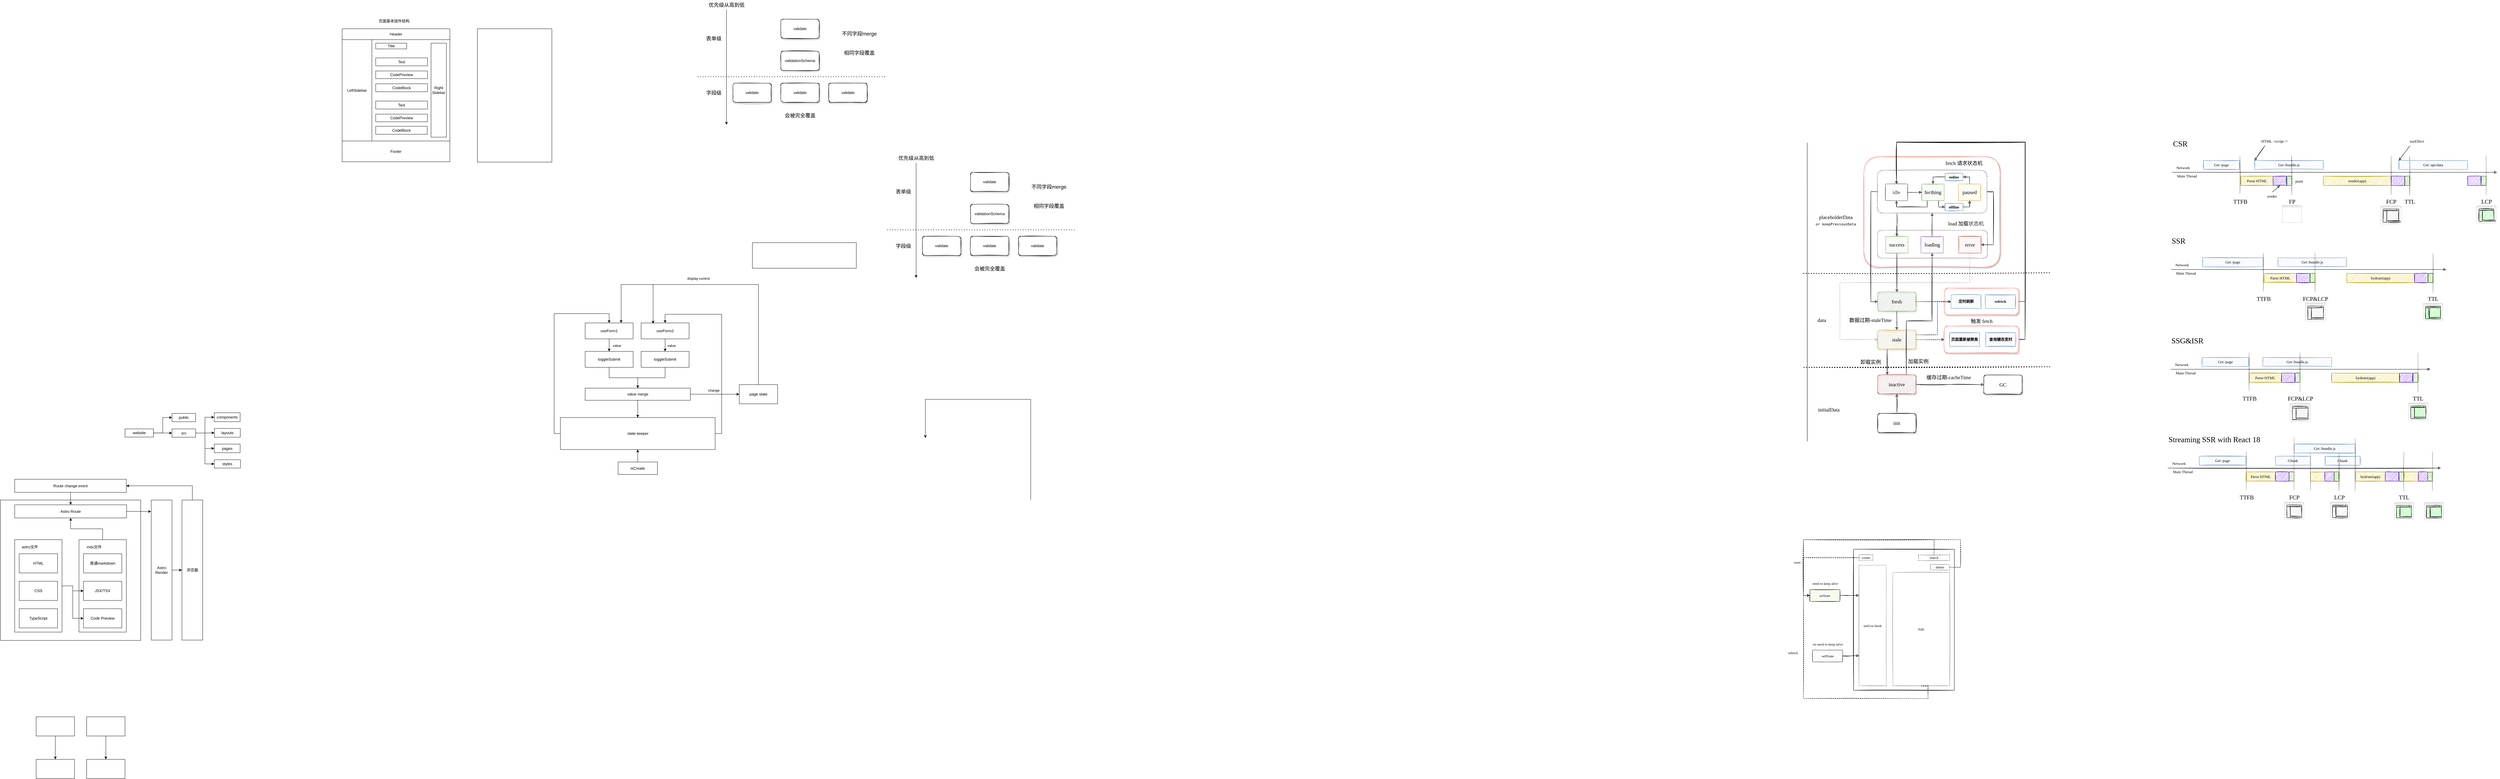 <mxfile version="20.3.6" type="github">
  <diagram id="TjR1-rSzGZyo8haZhh6W" name="第 1 页">
    <mxGraphModel dx="4298" dy="2453" grid="0" gridSize="10" guides="1" tooltips="1" connect="1" arrows="1" fold="1" page="0" pageScale="1" pageWidth="827" pageHeight="1169" math="0" shadow="0">
      <root>
        <mxCell id="0" />
        <mxCell id="1" parent="0" />
        <mxCell id="sqBa-LW5SWp29sCQP3EE-73" value="" style="rounded=1;whiteSpace=wrap;html=1;shadow=1;sketch=1;glass=0;strokeColor=#FF8178;fontFamily=Comic Sans MS;" parent="1" vertex="1">
          <mxGeometry x="3727" y="800" width="426" height="345.47" as="geometry" />
        </mxCell>
        <mxCell id="sqBa-LW5SWp29sCQP3EE-144" style="edgeStyle=orthogonalEdgeStyle;rounded=0;sketch=1;orthogonalLoop=1;jettySize=auto;html=1;exitX=1;exitY=0.5;exitDx=0;exitDy=0;entryX=0.5;entryY=0;entryDx=0;entryDy=0;fontFamily=Comic Sans MS;fontSize=16;" parent="1" source="sqBa-LW5SWp29sCQP3EE-142" target="sqBa-LW5SWp29sCQP3EE-49" edge="1">
          <mxGeometry relative="1" as="geometry">
            <Array as="points">
              <mxPoint x="4231" y="1372" />
              <mxPoint x="4231" y="755" />
              <mxPoint x="3829" y="755" />
            </Array>
          </mxGeometry>
        </mxCell>
        <mxCell id="sqBa-LW5SWp29sCQP3EE-142" value="" style="rounded=1;whiteSpace=wrap;html=1;shadow=1;sketch=1;glass=0;strokeColor=#FF8178;fontFamily=Comic Sans MS;" parent="1" vertex="1">
          <mxGeometry x="3978.25" y="1329.97" width="232.5" height="84" as="geometry" />
        </mxCell>
        <mxCell id="sqBa-LW5SWp29sCQP3EE-101" value="" style="rounded=1;whiteSpace=wrap;html=1;shadow=0;sketch=1;glass=0;strokeColor=#000000;fontFamily=Comic Sans MS;dashed=1;dashPattern=1 4;" parent="1" vertex="1">
          <mxGeometry x="3770" y="1030.47" width="343" height="87" as="geometry" />
        </mxCell>
        <mxCell id="LKFy4Z4dUArzQCND-wwM-69" value="" style="whiteSpace=wrap;html=1;aspect=fixed;strokeColor=default;" parent="1" vertex="1">
          <mxGeometry x="-2101" y="1874" width="439" height="439" as="geometry" />
        </mxCell>
        <mxCell id="iYNAMt9WykVBRRJNnP1b-1" value="validate" style="rounded=1;whiteSpace=wrap;html=1;sketch=1;glass=0;shadow=1;" parent="1" vertex="1">
          <mxGeometry x="340" y="370" width="120" height="60" as="geometry" />
        </mxCell>
        <mxCell id="iYNAMt9WykVBRRJNnP1b-2" value="validationSchema" style="rounded=1;whiteSpace=wrap;html=1;sketch=1;glass=0;shadow=1;" parent="1" vertex="1">
          <mxGeometry x="340" y="470" width="120" height="60" as="geometry" />
        </mxCell>
        <mxCell id="iYNAMt9WykVBRRJNnP1b-3" value="validate" style="rounded=1;whiteSpace=wrap;html=1;sketch=1;glass=0;shadow=1;" parent="1" vertex="1">
          <mxGeometry x="340" y="570" width="120" height="60" as="geometry" />
        </mxCell>
        <mxCell id="iYNAMt9WykVBRRJNnP1b-5" value="validate" style="rounded=1;whiteSpace=wrap;html=1;sketch=1;glass=0;shadow=1;" parent="1" vertex="1">
          <mxGeometry x="190" y="570" width="120" height="60" as="geometry" />
        </mxCell>
        <mxCell id="iYNAMt9WykVBRRJNnP1b-6" value="validate" style="rounded=1;whiteSpace=wrap;html=1;sketch=1;glass=0;shadow=1;" parent="1" vertex="1">
          <mxGeometry x="490" y="570" width="120" height="60" as="geometry" />
        </mxCell>
        <mxCell id="iYNAMt9WykVBRRJNnP1b-8" value="" style="endArrow=none;dashed=1;html=1;dashPattern=1 3;strokeWidth=2;rounded=0;" parent="1" edge="1">
          <mxGeometry width="50" height="50" relative="1" as="geometry">
            <mxPoint x="80" y="550" as="sourcePoint" />
            <mxPoint x="670" y="550" as="targetPoint" />
          </mxGeometry>
        </mxCell>
        <mxCell id="iYNAMt9WykVBRRJNnP1b-9" value="" style="endArrow=classic;html=1;rounded=0;" parent="1" edge="1">
          <mxGeometry width="50" height="50" relative="1" as="geometry">
            <mxPoint x="170" y="340" as="sourcePoint" />
            <mxPoint x="170" y="700" as="targetPoint" />
          </mxGeometry>
        </mxCell>
        <mxCell id="iYNAMt9WykVBRRJNnP1b-10" value="优先级从高到低" style="text;html=1;align=center;verticalAlign=middle;resizable=0;points=[];autosize=1;strokeColor=none;fillColor=none;sketch=0;fontSize=16;" parent="1" vertex="1">
          <mxGeometry x="100" y="310" width="140" height="30" as="geometry" />
        </mxCell>
        <mxCell id="iYNAMt9WykVBRRJNnP1b-11" value="不同字段merge" style="text;html=1;align=center;verticalAlign=middle;resizable=0;points=[];autosize=1;strokeColor=none;fillColor=none;fontSize=16;" parent="1" vertex="1">
          <mxGeometry x="520" y="400" width="130" height="30" as="geometry" />
        </mxCell>
        <mxCell id="iYNAMt9WykVBRRJNnP1b-12" value="相同字段覆盖" style="text;html=1;align=center;verticalAlign=middle;resizable=0;points=[];autosize=1;strokeColor=none;fillColor=none;fontSize=16;" parent="1" vertex="1">
          <mxGeometry x="525" y="460" width="120" height="30" as="geometry" />
        </mxCell>
        <mxCell id="iYNAMt9WykVBRRJNnP1b-13" value="字段级" style="text;html=1;align=center;verticalAlign=middle;resizable=0;points=[];autosize=1;strokeColor=none;fillColor=none;fontSize=16;" parent="1" vertex="1">
          <mxGeometry x="95" y="585" width="70" height="30" as="geometry" />
        </mxCell>
        <mxCell id="iYNAMt9WykVBRRJNnP1b-14" value="表单级" style="text;html=1;align=center;verticalAlign=middle;resizable=0;points=[];autosize=1;strokeColor=none;fillColor=none;fontSize=16;" parent="1" vertex="1">
          <mxGeometry x="95" y="415" width="70" height="30" as="geometry" />
        </mxCell>
        <mxCell id="iYNAMt9WykVBRRJNnP1b-15" value="会被完全覆盖" style="text;html=1;align=center;verticalAlign=middle;resizable=0;points=[];autosize=1;strokeColor=none;fillColor=none;fontSize=16;" parent="1" vertex="1">
          <mxGeometry x="340" y="656" width="120" height="30" as="geometry" />
        </mxCell>
        <mxCell id="iYNAMt9WykVBRRJNnP1b-17" value="validate" style="rounded=1;whiteSpace=wrap;html=1;sketch=1;glass=0;shadow=1;" parent="1" vertex="1">
          <mxGeometry x="933" y="849" width="120" height="60" as="geometry" />
        </mxCell>
        <mxCell id="iYNAMt9WykVBRRJNnP1b-18" value="validationSchema" style="rounded=1;whiteSpace=wrap;html=1;sketch=1;glass=0;shadow=1;" parent="1" vertex="1">
          <mxGeometry x="933" y="949" width="120" height="60" as="geometry" />
        </mxCell>
        <mxCell id="iYNAMt9WykVBRRJNnP1b-19" value="validate" style="rounded=1;whiteSpace=wrap;html=1;sketch=1;glass=0;shadow=1;" parent="1" vertex="1">
          <mxGeometry x="933" y="1049" width="120" height="60" as="geometry" />
        </mxCell>
        <mxCell id="iYNAMt9WykVBRRJNnP1b-20" value="validate" style="rounded=1;whiteSpace=wrap;html=1;sketch=1;glass=0;shadow=1;" parent="1" vertex="1">
          <mxGeometry x="783" y="1049" width="120" height="60" as="geometry" />
        </mxCell>
        <mxCell id="iYNAMt9WykVBRRJNnP1b-21" value="validate" style="rounded=1;whiteSpace=wrap;html=1;sketch=1;glass=0;shadow=1;" parent="1" vertex="1">
          <mxGeometry x="1083" y="1049" width="120" height="60" as="geometry" />
        </mxCell>
        <mxCell id="iYNAMt9WykVBRRJNnP1b-22" value="" style="endArrow=none;dashed=1;html=1;dashPattern=1 3;strokeWidth=2;rounded=0;" parent="1" edge="1">
          <mxGeometry width="50" height="50" relative="1" as="geometry">
            <mxPoint x="673" y="1029" as="sourcePoint" />
            <mxPoint x="1263" y="1029" as="targetPoint" />
          </mxGeometry>
        </mxCell>
        <mxCell id="iYNAMt9WykVBRRJNnP1b-23" value="" style="endArrow=classic;html=1;rounded=0;" parent="1" edge="1">
          <mxGeometry width="50" height="50" relative="1" as="geometry">
            <mxPoint x="763" y="819" as="sourcePoint" />
            <mxPoint x="763" y="1179" as="targetPoint" />
          </mxGeometry>
        </mxCell>
        <mxCell id="iYNAMt9WykVBRRJNnP1b-24" value="优先级从高到低" style="text;html=1;align=center;verticalAlign=middle;resizable=0;points=[];autosize=1;strokeColor=none;fillColor=none;sketch=0;fontSize=16;" parent="1" vertex="1">
          <mxGeometry x="693" y="789" width="140" height="30" as="geometry" />
        </mxCell>
        <mxCell id="iYNAMt9WykVBRRJNnP1b-25" value="不同字段merge" style="text;html=1;align=center;verticalAlign=middle;resizable=0;points=[];autosize=1;strokeColor=none;fillColor=none;fontSize=16;" parent="1" vertex="1">
          <mxGeometry x="1113" y="879" width="130" height="30" as="geometry" />
        </mxCell>
        <mxCell id="iYNAMt9WykVBRRJNnP1b-26" value="相同字段覆盖" style="text;html=1;align=center;verticalAlign=middle;resizable=0;points=[];autosize=1;strokeColor=none;fillColor=none;fontSize=16;" parent="1" vertex="1">
          <mxGeometry x="1118" y="939" width="120" height="30" as="geometry" />
        </mxCell>
        <mxCell id="iYNAMt9WykVBRRJNnP1b-27" value="字段级" style="text;html=1;align=center;verticalAlign=middle;resizable=0;points=[];autosize=1;strokeColor=none;fillColor=none;fontSize=16;" parent="1" vertex="1">
          <mxGeometry x="688" y="1064" width="70" height="30" as="geometry" />
        </mxCell>
        <mxCell id="iYNAMt9WykVBRRJNnP1b-28" value="表单级" style="text;html=1;align=center;verticalAlign=middle;resizable=0;points=[];autosize=1;strokeColor=none;fillColor=none;fontSize=16;" parent="1" vertex="1">
          <mxGeometry x="688" y="894" width="70" height="30" as="geometry" />
        </mxCell>
        <mxCell id="iYNAMt9WykVBRRJNnP1b-29" value="会被完全覆盖" style="text;html=1;align=center;verticalAlign=middle;resizable=0;points=[];autosize=1;strokeColor=none;fillColor=none;fontSize=16;" parent="1" vertex="1">
          <mxGeometry x="933" y="1135" width="120" height="30" as="geometry" />
        </mxCell>
        <mxCell id="ybRk64Y0vvIrRGSaYGFf-1" value="" style="rounded=0;whiteSpace=wrap;html=1;" parent="1" vertex="1">
          <mxGeometry x="251" y="1069" width="325" height="80" as="geometry" />
        </mxCell>
        <mxCell id="ybRk64Y0vvIrRGSaYGFf-6" style="edgeStyle=orthogonalEdgeStyle;rounded=0;orthogonalLoop=1;jettySize=auto;html=1;exitX=0.5;exitY=1;exitDx=0;exitDy=0;entryX=0.5;entryY=0;entryDx=0;entryDy=0;" parent="1" source="ybRk64Y0vvIrRGSaYGFf-2" target="ybRk64Y0vvIrRGSaYGFf-4" edge="1">
          <mxGeometry relative="1" as="geometry" />
        </mxCell>
        <mxCell id="ybRk64Y0vvIrRGSaYGFf-7" value="value" style="edgeLabel;html=1;align=center;verticalAlign=middle;resizable=0;points=[];" parent="ybRk64Y0vvIrRGSaYGFf-6" vertex="1" connectable="0">
          <mxGeometry x="0.171" relative="1" as="geometry">
            <mxPoint x="24" y="-2" as="offset" />
          </mxGeometry>
        </mxCell>
        <mxCell id="ybRk64Y0vvIrRGSaYGFf-2" value="useForm1" style="rounded=0;whiteSpace=wrap;html=1;" parent="1" vertex="1">
          <mxGeometry x="-272" y="1320" width="150" height="50" as="geometry" />
        </mxCell>
        <mxCell id="ybRk64Y0vvIrRGSaYGFf-11" style="edgeStyle=orthogonalEdgeStyle;rounded=0;orthogonalLoop=1;jettySize=auto;html=1;exitX=0.5;exitY=1;exitDx=0;exitDy=0;entryX=0.5;entryY=0;entryDx=0;entryDy=0;" parent="1" source="ybRk64Y0vvIrRGSaYGFf-3" target="ybRk64Y0vvIrRGSaYGFf-5" edge="1">
          <mxGeometry relative="1" as="geometry" />
        </mxCell>
        <mxCell id="ybRk64Y0vvIrRGSaYGFf-12" value="value" style="edgeLabel;html=1;align=center;verticalAlign=middle;resizable=0;points=[];" parent="ybRk64Y0vvIrRGSaYGFf-11" vertex="1" connectable="0">
          <mxGeometry x="-0.103" relative="1" as="geometry">
            <mxPoint x="20" y="3" as="offset" />
          </mxGeometry>
        </mxCell>
        <mxCell id="ybRk64Y0vvIrRGSaYGFf-3" value="useForm2" style="rounded=0;whiteSpace=wrap;html=1;" parent="1" vertex="1">
          <mxGeometry x="-97" y="1320" width="150" height="50" as="geometry" />
        </mxCell>
        <mxCell id="ybRk64Y0vvIrRGSaYGFf-9" style="edgeStyle=orthogonalEdgeStyle;rounded=0;orthogonalLoop=1;jettySize=auto;html=1;exitX=0.5;exitY=1;exitDx=0;exitDy=0;entryX=0.5;entryY=0;entryDx=0;entryDy=0;" parent="1" source="ybRk64Y0vvIrRGSaYGFf-4" target="ybRk64Y0vvIrRGSaYGFf-8" edge="1">
          <mxGeometry relative="1" as="geometry" />
        </mxCell>
        <mxCell id="ybRk64Y0vvIrRGSaYGFf-4" value="toggleSubmit" style="rounded=0;whiteSpace=wrap;html=1;" parent="1" vertex="1">
          <mxGeometry x="-272" y="1409" width="150" height="50" as="geometry" />
        </mxCell>
        <mxCell id="ybRk64Y0vvIrRGSaYGFf-10" style="edgeStyle=orthogonalEdgeStyle;rounded=0;orthogonalLoop=1;jettySize=auto;html=1;exitX=0.5;exitY=1;exitDx=0;exitDy=0;entryX=0.5;entryY=0;entryDx=0;entryDy=0;" parent="1" source="ybRk64Y0vvIrRGSaYGFf-5" target="ybRk64Y0vvIrRGSaYGFf-8" edge="1">
          <mxGeometry relative="1" as="geometry" />
        </mxCell>
        <mxCell id="ybRk64Y0vvIrRGSaYGFf-5" value="toggleSubmit" style="rounded=0;whiteSpace=wrap;html=1;" parent="1" vertex="1">
          <mxGeometry x="-97" y="1409" width="150" height="50" as="geometry" />
        </mxCell>
        <mxCell id="ybRk64Y0vvIrRGSaYGFf-14" style="edgeStyle=orthogonalEdgeStyle;rounded=0;orthogonalLoop=1;jettySize=auto;html=1;exitX=0.5;exitY=1;exitDx=0;exitDy=0;" parent="1" source="ybRk64Y0vvIrRGSaYGFf-8" target="ybRk64Y0vvIrRGSaYGFf-13" edge="1">
          <mxGeometry relative="1" as="geometry" />
        </mxCell>
        <mxCell id="ybRk64Y0vvIrRGSaYGFf-21" value="change" style="edgeStyle=orthogonalEdgeStyle;rounded=0;orthogonalLoop=1;jettySize=auto;html=1;exitX=1;exitY=0.5;exitDx=0;exitDy=0;entryX=0;entryY=0.5;entryDx=0;entryDy=0;" parent="1" source="ybRk64Y0vvIrRGSaYGFf-8" target="ybRk64Y0vvIrRGSaYGFf-20" edge="1">
          <mxGeometry x="-0.046" y="12" relative="1" as="geometry">
            <mxPoint as="offset" />
          </mxGeometry>
        </mxCell>
        <mxCell id="ybRk64Y0vvIrRGSaYGFf-8" value="value merge" style="rounded=0;whiteSpace=wrap;html=1;" parent="1" vertex="1">
          <mxGeometry x="-272" y="1524" width="329" height="38" as="geometry" />
        </mxCell>
        <mxCell id="ybRk64Y0vvIrRGSaYGFf-15" style="edgeStyle=orthogonalEdgeStyle;rounded=0;orthogonalLoop=1;jettySize=auto;html=1;exitX=0;exitY=0.5;exitDx=0;exitDy=0;entryX=0.5;entryY=0;entryDx=0;entryDy=0;" parent="1" source="ybRk64Y0vvIrRGSaYGFf-13" target="ybRk64Y0vvIrRGSaYGFf-2" edge="1">
          <mxGeometry relative="1" as="geometry">
            <Array as="points">
              <mxPoint x="-369" y="1666" />
              <mxPoint x="-369" y="1291" />
              <mxPoint x="-197" y="1291" />
            </Array>
          </mxGeometry>
        </mxCell>
        <mxCell id="ybRk64Y0vvIrRGSaYGFf-16" style="edgeStyle=orthogonalEdgeStyle;rounded=0;orthogonalLoop=1;jettySize=auto;html=1;exitX=1;exitY=0.5;exitDx=0;exitDy=0;entryX=0.5;entryY=0;entryDx=0;entryDy=0;" parent="1" source="ybRk64Y0vvIrRGSaYGFf-13" target="ybRk64Y0vvIrRGSaYGFf-3" edge="1">
          <mxGeometry relative="1" as="geometry">
            <Array as="points">
              <mxPoint x="155" y="1666" />
              <mxPoint x="155" y="1293" />
              <mxPoint x="-22" y="1293" />
            </Array>
          </mxGeometry>
        </mxCell>
        <mxCell id="ybRk64Y0vvIrRGSaYGFf-13" value="state keeper" style="rounded=0;whiteSpace=wrap;html=1;" parent="1" vertex="1">
          <mxGeometry x="-349.5" y="1616" width="484" height="100" as="geometry" />
        </mxCell>
        <mxCell id="ybRk64Y0vvIrRGSaYGFf-19" style="edgeStyle=orthogonalEdgeStyle;rounded=0;orthogonalLoop=1;jettySize=auto;html=1;exitX=0.5;exitY=0;exitDx=0;exitDy=0;entryX=0.5;entryY=1;entryDx=0;entryDy=0;" parent="1" source="ybRk64Y0vvIrRGSaYGFf-18" target="ybRk64Y0vvIrRGSaYGFf-13" edge="1">
          <mxGeometry relative="1" as="geometry" />
        </mxCell>
        <mxCell id="ybRk64Y0vvIrRGSaYGFf-18" value="isCreate" style="rounded=0;whiteSpace=wrap;html=1;" parent="1" vertex="1">
          <mxGeometry x="-169" y="1755" width="123" height="39" as="geometry" />
        </mxCell>
        <mxCell id="ybRk64Y0vvIrRGSaYGFf-22" style="edgeStyle=orthogonalEdgeStyle;rounded=0;orthogonalLoop=1;jettySize=auto;html=1;exitX=0.5;exitY=0;exitDx=0;exitDy=0;entryX=0.25;entryY=0;entryDx=0;entryDy=0;" parent="1" edge="1">
          <mxGeometry relative="1" as="geometry">
            <mxPoint x="1121.5" y="1873" as="sourcePoint" />
            <mxPoint x="792" y="1680" as="targetPoint" />
            <Array as="points">
              <mxPoint x="1121.5" y="1559" />
              <mxPoint x="792.5" y="1559" />
            </Array>
          </mxGeometry>
        </mxCell>
        <mxCell id="ybRk64Y0vvIrRGSaYGFf-23" style="edgeStyle=orthogonalEdgeStyle;rounded=0;orthogonalLoop=1;jettySize=auto;html=1;exitX=0.5;exitY=0;exitDx=0;exitDy=0;entryX=0.75;entryY=0;entryDx=0;entryDy=0;" parent="1" source="ybRk64Y0vvIrRGSaYGFf-20" target="ybRk64Y0vvIrRGSaYGFf-2" edge="1">
          <mxGeometry relative="1" as="geometry">
            <Array as="points">
              <mxPoint x="270" y="1200" />
              <mxPoint x="-159" y="1200" />
            </Array>
          </mxGeometry>
        </mxCell>
        <mxCell id="ybRk64Y0vvIrRGSaYGFf-24" style="edgeStyle=orthogonalEdgeStyle;rounded=0;orthogonalLoop=1;jettySize=auto;html=1;exitX=0.5;exitY=0;exitDx=0;exitDy=0;entryX=0.25;entryY=0;entryDx=0;entryDy=0;" parent="1" edge="1">
          <mxGeometry relative="1" as="geometry">
            <mxPoint x="270" y="1515" as="sourcePoint" />
            <mxPoint x="-59.5" y="1322" as="targetPoint" />
            <Array as="points">
              <mxPoint x="270" y="1200" />
              <mxPoint x="-59" y="1200" />
            </Array>
          </mxGeometry>
        </mxCell>
        <mxCell id="ybRk64Y0vvIrRGSaYGFf-25" value="display control" style="edgeLabel;html=1;align=center;verticalAlign=middle;resizable=0;points=[];" parent="ybRk64Y0vvIrRGSaYGFf-24" vertex="1" connectable="0">
          <mxGeometry x="0.31" y="-3" relative="1" as="geometry">
            <mxPoint x="-1" y="-16" as="offset" />
          </mxGeometry>
        </mxCell>
        <mxCell id="ybRk64Y0vvIrRGSaYGFf-20" value="page state" style="rounded=0;whiteSpace=wrap;html=1;" parent="1" vertex="1">
          <mxGeometry x="210" y="1513" width="120" height="60" as="geometry" />
        </mxCell>
        <mxCell id="OfM3aT3gorayr-V404j--24" value="" style="rounded=0;whiteSpace=wrap;html=1;" parent="1" vertex="1">
          <mxGeometry x="-1032" y="400" width="337" height="416" as="geometry" />
        </mxCell>
        <mxCell id="OfM3aT3gorayr-V404j--25" value="Header" style="rounded=0;whiteSpace=wrap;html=1;" parent="1" vertex="1">
          <mxGeometry x="-1032" y="400" width="337" height="34" as="geometry" />
        </mxCell>
        <mxCell id="OfM3aT3gorayr-V404j--26" value="LeftSidebar" style="rounded=0;whiteSpace=wrap;html=1;" parent="1" vertex="1">
          <mxGeometry x="-1032" y="434" width="93" height="317" as="geometry" />
        </mxCell>
        <mxCell id="OfM3aT3gorayr-V404j--27" value="Footer" style="rounded=0;whiteSpace=wrap;html=1;" parent="1" vertex="1">
          <mxGeometry x="-1032" y="751" width="337" height="65" as="geometry" />
        </mxCell>
        <mxCell id="OfM3aT3gorayr-V404j--28" value="Title" style="rounded=0;whiteSpace=wrap;html=1;" parent="1" vertex="1">
          <mxGeometry x="-927" y="445" width="97" height="18" as="geometry" />
        </mxCell>
        <mxCell id="OfM3aT3gorayr-V404j--29" value="页面基本组件结构" style="text;html=1;align=center;verticalAlign=middle;resizable=0;points=[];autosize=1;strokeColor=none;fillColor=none;" parent="1" vertex="1">
          <mxGeometry x="-927" y="363" width="114" height="26" as="geometry" />
        </mxCell>
        <mxCell id="OfM3aT3gorayr-V404j--30" value="Text" style="rounded=0;whiteSpace=wrap;html=1;" parent="1" vertex="1">
          <mxGeometry x="-927" y="491" width="162" height="25" as="geometry" />
        </mxCell>
        <mxCell id="OfM3aT3gorayr-V404j--31" value="CodeBlock" style="rounded=0;whiteSpace=wrap;html=1;" parent="1" vertex="1">
          <mxGeometry x="-927" y="572" width="162" height="25" as="geometry" />
        </mxCell>
        <mxCell id="OfM3aT3gorayr-V404j--32" value="CodePreview" style="rounded=0;whiteSpace=wrap;html=1;" parent="1" vertex="1">
          <mxGeometry x="-927" y="532" width="162" height="24" as="geometry" />
        </mxCell>
        <mxCell id="OfM3aT3gorayr-V404j--33" value="Text" style="rounded=0;whiteSpace=wrap;html=1;" parent="1" vertex="1">
          <mxGeometry x="-927" y="626" width="162" height="25" as="geometry" />
        </mxCell>
        <mxCell id="OfM3aT3gorayr-V404j--34" value="CodeBlock" style="rounded=0;whiteSpace=wrap;html=1;" parent="1" vertex="1">
          <mxGeometry x="-927" y="705" width="161" height="25" as="geometry" />
        </mxCell>
        <mxCell id="OfM3aT3gorayr-V404j--35" value="CodePreview" style="rounded=0;whiteSpace=wrap;html=1;" parent="1" vertex="1">
          <mxGeometry x="-927" y="667" width="162" height="24" as="geometry" />
        </mxCell>
        <mxCell id="OfM3aT3gorayr-V404j--37" value="Right Sidebar" style="rounded=0;whiteSpace=wrap;html=1;" parent="1" vertex="1">
          <mxGeometry x="-754" y="445" width="48" height="294" as="geometry" />
        </mxCell>
        <mxCell id="OfM3aT3gorayr-V404j--38" value="" style="rounded=0;whiteSpace=wrap;html=1;" parent="1" vertex="1">
          <mxGeometry x="-609" y="400" width="233" height="417" as="geometry" />
        </mxCell>
        <mxCell id="LKFy4Z4dUArzQCND-wwM-2" value="public" style="rounded=0;whiteSpace=wrap;html=1;strokeColor=default;" parent="1" vertex="1">
          <mxGeometry x="-1564" y="1603" width="74" height="26" as="geometry" />
        </mxCell>
        <mxCell id="LKFy4Z4dUArzQCND-wwM-39" style="edgeStyle=orthogonalEdgeStyle;rounded=0;orthogonalLoop=1;jettySize=auto;html=1;exitX=1;exitY=0.5;exitDx=0;exitDy=0;entryX=0;entryY=0.5;entryDx=0;entryDy=0;" parent="1" source="LKFy4Z4dUArzQCND-wwM-31" target="LKFy4Z4dUArzQCND-wwM-56" edge="1">
          <mxGeometry relative="1" as="geometry">
            <mxPoint x="-1432" y="1659" as="targetPoint" />
          </mxGeometry>
        </mxCell>
        <mxCell id="LKFy4Z4dUArzQCND-wwM-40" style="edgeStyle=orthogonalEdgeStyle;rounded=0;orthogonalLoop=1;jettySize=auto;html=1;exitX=1;exitY=0.5;exitDx=0;exitDy=0;entryX=0;entryY=0.5;entryDx=0;entryDy=0;" parent="1" source="LKFy4Z4dUArzQCND-wwM-31" target="LKFy4Z4dUArzQCND-wwM-36" edge="1">
          <mxGeometry relative="1" as="geometry" />
        </mxCell>
        <mxCell id="LKFy4Z4dUArzQCND-wwM-41" style="edgeStyle=orthogonalEdgeStyle;rounded=0;orthogonalLoop=1;jettySize=auto;html=1;exitX=1;exitY=0.5;exitDx=0;exitDy=0;entryX=0;entryY=0.5;entryDx=0;entryDy=0;" parent="1" source="LKFy4Z4dUArzQCND-wwM-31" target="LKFy4Z4dUArzQCND-wwM-37" edge="1">
          <mxGeometry relative="1" as="geometry" />
        </mxCell>
        <mxCell id="LKFy4Z4dUArzQCND-wwM-42" style="edgeStyle=orthogonalEdgeStyle;rounded=0;orthogonalLoop=1;jettySize=auto;html=1;exitX=1;exitY=0.5;exitDx=0;exitDy=0;entryX=0;entryY=0.5;entryDx=0;entryDy=0;" parent="1" source="LKFy4Z4dUArzQCND-wwM-31" target="LKFy4Z4dUArzQCND-wwM-32" edge="1">
          <mxGeometry relative="1" as="geometry" />
        </mxCell>
        <mxCell id="LKFy4Z4dUArzQCND-wwM-31" value="src" style="rounded=0;whiteSpace=wrap;html=1;strokeColor=default;" parent="1" vertex="1">
          <mxGeometry x="-1564" y="1651.5" width="74" height="26" as="geometry" />
        </mxCell>
        <mxCell id="LKFy4Z4dUArzQCND-wwM-32" value="components" style="rounded=0;whiteSpace=wrap;html=1;" parent="1" vertex="1">
          <mxGeometry x="-1432" y="1601" width="81" height="28" as="geometry" />
        </mxCell>
        <mxCell id="LKFy4Z4dUArzQCND-wwM-36" value="pages" style="rounded=0;whiteSpace=wrap;html=1;" parent="1" vertex="1">
          <mxGeometry x="-1432" y="1699" width="81" height="27" as="geometry" />
        </mxCell>
        <mxCell id="LKFy4Z4dUArzQCND-wwM-37" value="styles" style="rounded=0;whiteSpace=wrap;html=1;" parent="1" vertex="1">
          <mxGeometry x="-1432" y="1748" width="82" height="26" as="geometry" />
        </mxCell>
        <mxCell id="LKFy4Z4dUArzQCND-wwM-44" style="edgeStyle=orthogonalEdgeStyle;rounded=0;orthogonalLoop=1;jettySize=auto;html=1;exitX=1;exitY=0.5;exitDx=0;exitDy=0;entryX=0;entryY=0.5;entryDx=0;entryDy=0;" parent="1" source="LKFy4Z4dUArzQCND-wwM-43" target="LKFy4Z4dUArzQCND-wwM-2" edge="1">
          <mxGeometry relative="1" as="geometry" />
        </mxCell>
        <mxCell id="LKFy4Z4dUArzQCND-wwM-45" style="edgeStyle=orthogonalEdgeStyle;rounded=0;orthogonalLoop=1;jettySize=auto;html=1;exitX=1;exitY=0.5;exitDx=0;exitDy=0;entryX=0;entryY=0.5;entryDx=0;entryDy=0;" parent="1" source="LKFy4Z4dUArzQCND-wwM-43" target="LKFy4Z4dUArzQCND-wwM-31" edge="1">
          <mxGeometry relative="1" as="geometry" />
        </mxCell>
        <mxCell id="LKFy4Z4dUArzQCND-wwM-43" value="website" style="rounded=0;whiteSpace=wrap;html=1;strokeColor=default;" parent="1" vertex="1">
          <mxGeometry x="-1711" y="1651.5" width="89" height="25.5" as="geometry" />
        </mxCell>
        <mxCell id="LKFy4Z4dUArzQCND-wwM-66" style="edgeStyle=orthogonalEdgeStyle;rounded=0;orthogonalLoop=1;jettySize=auto;html=1;exitX=0.5;exitY=0;exitDx=0;exitDy=0;" parent="1" source="LKFy4Z4dUArzQCND-wwM-51" target="LKFy4Z4dUArzQCND-wwM-63" edge="1">
          <mxGeometry relative="1" as="geometry" />
        </mxCell>
        <mxCell id="LKFy4Z4dUArzQCND-wwM-51" value="" style="rounded=0;whiteSpace=wrap;html=1;strokeColor=default;" parent="1" vertex="1">
          <mxGeometry x="-1855" y="1998" width="148" height="289" as="geometry" />
        </mxCell>
        <mxCell id="LKFy4Z4dUArzQCND-wwM-52" value="mdx文件" style="text;html=1;align=center;verticalAlign=middle;resizable=0;points=[];autosize=1;strokeColor=none;fillColor=none;" parent="1" vertex="1">
          <mxGeometry x="-1841" y="2008" width="65" height="26" as="geometry" />
        </mxCell>
        <mxCell id="LKFy4Z4dUArzQCND-wwM-53" value="普通markdown" style="rounded=0;whiteSpace=wrap;html=1;strokeColor=default;" parent="1" vertex="1">
          <mxGeometry x="-1841" y="2042" width="120" height="60" as="geometry" />
        </mxCell>
        <mxCell id="LKFy4Z4dUArzQCND-wwM-54" value="JSX/TSX" style="rounded=0;whiteSpace=wrap;html=1;strokeColor=default;" parent="1" vertex="1">
          <mxGeometry x="-1841" y="2128" width="120" height="60" as="geometry" />
        </mxCell>
        <mxCell id="LKFy4Z4dUArzQCND-wwM-55" value="Code Preview" style="rounded=0;whiteSpace=wrap;html=1;strokeColor=default;" parent="1" vertex="1">
          <mxGeometry x="-1841" y="2214" width="120" height="60" as="geometry" />
        </mxCell>
        <mxCell id="LKFy4Z4dUArzQCND-wwM-56" value="layouts" style="rounded=0;whiteSpace=wrap;html=1;" parent="1" vertex="1">
          <mxGeometry x="-1431.5" y="1650" width="81" height="27.5" as="geometry" />
        </mxCell>
        <mxCell id="LKFy4Z4dUArzQCND-wwM-64" style="edgeStyle=orthogonalEdgeStyle;rounded=0;orthogonalLoop=1;jettySize=auto;html=1;exitX=1;exitY=0.5;exitDx=0;exitDy=0;entryX=0;entryY=0.5;entryDx=0;entryDy=0;" parent="1" source="LKFy4Z4dUArzQCND-wwM-57" target="LKFy4Z4dUArzQCND-wwM-54" edge="1">
          <mxGeometry relative="1" as="geometry" />
        </mxCell>
        <mxCell id="LKFy4Z4dUArzQCND-wwM-65" style="edgeStyle=orthogonalEdgeStyle;rounded=0;orthogonalLoop=1;jettySize=auto;html=1;exitX=1;exitY=0.5;exitDx=0;exitDy=0;" parent="1" source="LKFy4Z4dUArzQCND-wwM-57" target="LKFy4Z4dUArzQCND-wwM-55" edge="1">
          <mxGeometry relative="1" as="geometry" />
        </mxCell>
        <mxCell id="LKFy4Z4dUArzQCND-wwM-57" value="" style="rounded=0;whiteSpace=wrap;html=1;strokeColor=default;" parent="1" vertex="1">
          <mxGeometry x="-2056" y="1998" width="148" height="289" as="geometry" />
        </mxCell>
        <mxCell id="LKFy4Z4dUArzQCND-wwM-58" value="astro文件" style="text;html=1;align=center;verticalAlign=middle;resizable=0;points=[];autosize=1;strokeColor=none;fillColor=none;" parent="1" vertex="1">
          <mxGeometry x="-2044" y="2008" width="69" height="26" as="geometry" />
        </mxCell>
        <mxCell id="LKFy4Z4dUArzQCND-wwM-59" value="HTML" style="rounded=0;whiteSpace=wrap;html=1;strokeColor=default;" parent="1" vertex="1">
          <mxGeometry x="-2042" y="2042" width="120" height="60" as="geometry" />
        </mxCell>
        <mxCell id="LKFy4Z4dUArzQCND-wwM-60" value="CSS" style="rounded=0;whiteSpace=wrap;html=1;strokeColor=default;" parent="1" vertex="1">
          <mxGeometry x="-2042" y="2128" width="120" height="60" as="geometry" />
        </mxCell>
        <mxCell id="LKFy4Z4dUArzQCND-wwM-61" value="TypeScript" style="rounded=0;whiteSpace=wrap;html=1;strokeColor=default;" parent="1" vertex="1">
          <mxGeometry x="-2042" y="2214" width="120" height="60" as="geometry" />
        </mxCell>
        <mxCell id="LKFy4Z4dUArzQCND-wwM-72" style="edgeStyle=orthogonalEdgeStyle;rounded=0;orthogonalLoop=1;jettySize=auto;html=1;exitX=1;exitY=0.5;exitDx=0;exitDy=0;entryX=-0.008;entryY=0.082;entryDx=0;entryDy=0;entryPerimeter=0;" parent="1" source="LKFy4Z4dUArzQCND-wwM-63" target="LKFy4Z4dUArzQCND-wwM-71" edge="1">
          <mxGeometry relative="1" as="geometry" />
        </mxCell>
        <mxCell id="LKFy4Z4dUArzQCND-wwM-63" value="A&lt;span style=&quot;&quot;&gt;stro Route&lt;/span&gt;" style="rounded=0;whiteSpace=wrap;html=1;strokeColor=default;" parent="1" vertex="1">
          <mxGeometry x="-2056" y="1889" width="350" height="41" as="geometry" />
        </mxCell>
        <mxCell id="LKFy4Z4dUArzQCND-wwM-68" style="edgeStyle=orthogonalEdgeStyle;rounded=0;orthogonalLoop=1;jettySize=auto;html=1;exitX=0.5;exitY=1;exitDx=0;exitDy=0;entryX=0.5;entryY=0;entryDx=0;entryDy=0;" parent="1" source="LKFy4Z4dUArzQCND-wwM-67" target="LKFy4Z4dUArzQCND-wwM-63" edge="1">
          <mxGeometry relative="1" as="geometry" />
        </mxCell>
        <mxCell id="LKFy4Z4dUArzQCND-wwM-67" value="Route change event" style="rounded=0;whiteSpace=wrap;html=1;strokeColor=default;" parent="1" vertex="1">
          <mxGeometry x="-2056" y="1809" width="349" height="41" as="geometry" />
        </mxCell>
        <mxCell id="LKFy4Z4dUArzQCND-wwM-75" style="edgeStyle=orthogonalEdgeStyle;rounded=0;orthogonalLoop=1;jettySize=auto;html=1;exitX=1;exitY=0.5;exitDx=0;exitDy=0;entryX=0;entryY=0.5;entryDx=0;entryDy=0;" parent="1" source="LKFy4Z4dUArzQCND-wwM-71" target="LKFy4Z4dUArzQCND-wwM-74" edge="1">
          <mxGeometry relative="1" as="geometry" />
        </mxCell>
        <mxCell id="LKFy4Z4dUArzQCND-wwM-71" value="Astro Render" style="rounded=0;whiteSpace=wrap;html=1;strokeColor=default;" parent="1" vertex="1">
          <mxGeometry x="-1629" y="1874" width="65" height="438" as="geometry" />
        </mxCell>
        <mxCell id="LKFy4Z4dUArzQCND-wwM-76" style="edgeStyle=orthogonalEdgeStyle;rounded=0;orthogonalLoop=1;jettySize=auto;html=1;exitX=0.5;exitY=0;exitDx=0;exitDy=0;entryX=1;entryY=0.5;entryDx=0;entryDy=0;" parent="1" source="LKFy4Z4dUArzQCND-wwM-74" target="LKFy4Z4dUArzQCND-wwM-67" edge="1">
          <mxGeometry relative="1" as="geometry" />
        </mxCell>
        <mxCell id="LKFy4Z4dUArzQCND-wwM-74" value="浏览器" style="rounded=0;whiteSpace=wrap;html=1;strokeColor=default;" parent="1" vertex="1">
          <mxGeometry x="-1533" y="1874" width="65" height="438" as="geometry" />
        </mxCell>
        <mxCell id="LKFy4Z4dUArzQCND-wwM-79" style="edgeStyle=orthogonalEdgeStyle;rounded=0;orthogonalLoop=1;jettySize=auto;html=1;exitX=0.5;exitY=1;exitDx=0;exitDy=0;" parent="1" source="LKFy4Z4dUArzQCND-wwM-77" target="LKFy4Z4dUArzQCND-wwM-78" edge="1">
          <mxGeometry relative="1" as="geometry" />
        </mxCell>
        <mxCell id="LKFy4Z4dUArzQCND-wwM-77" value="" style="rounded=0;whiteSpace=wrap;html=1;strokeColor=default;" parent="1" vertex="1">
          <mxGeometry x="-1989" y="2552" width="120" height="60" as="geometry" />
        </mxCell>
        <mxCell id="LKFy4Z4dUArzQCND-wwM-78" value="" style="rounded=0;whiteSpace=wrap;html=1;strokeColor=default;" parent="1" vertex="1">
          <mxGeometry x="-1989" y="2685" width="120" height="60" as="geometry" />
        </mxCell>
        <mxCell id="LKFy4Z4dUArzQCND-wwM-80" style="edgeStyle=orthogonalEdgeStyle;rounded=0;orthogonalLoop=1;jettySize=auto;html=1;exitX=0.5;exitY=1;exitDx=0;exitDy=0;" parent="1" source="LKFy4Z4dUArzQCND-wwM-81" target="LKFy4Z4dUArzQCND-wwM-82" edge="1">
          <mxGeometry relative="1" as="geometry" />
        </mxCell>
        <mxCell id="LKFy4Z4dUArzQCND-wwM-81" value="" style="rounded=0;whiteSpace=wrap;html=1;strokeColor=default;" parent="1" vertex="1">
          <mxGeometry x="-1831" y="2552" width="120" height="60" as="geometry" />
        </mxCell>
        <mxCell id="LKFy4Z4dUArzQCND-wwM-82" value="" style="rounded=0;whiteSpace=wrap;html=1;strokeColor=default;" parent="1" vertex="1">
          <mxGeometry x="-1831" y="2685" width="120" height="60" as="geometry" />
        </mxCell>
        <mxCell id="sqBa-LW5SWp29sCQP3EE-143" style="edgeStyle=orthogonalEdgeStyle;rounded=0;sketch=1;orthogonalLoop=1;jettySize=auto;html=1;exitX=1;exitY=0.5;exitDx=0;exitDy=0;entryX=0.5;entryY=0;entryDx=0;entryDy=0;fontFamily=Comic Sans MS;fontSize=16;" parent="1" source="sqBa-LW5SWp29sCQP3EE-1" target="sqBa-LW5SWp29sCQP3EE-49" edge="1">
          <mxGeometry relative="1" as="geometry">
            <Array as="points">
              <mxPoint x="4232" y="1253" />
              <mxPoint x="4232" y="754" />
              <mxPoint x="3829" y="754" />
            </Array>
          </mxGeometry>
        </mxCell>
        <mxCell id="sqBa-LW5SWp29sCQP3EE-1" value="" style="rounded=1;whiteSpace=wrap;html=1;shadow=1;sketch=1;glass=0;strokeColor=#FF8178;fontFamily=Comic Sans MS;" parent="1" vertex="1">
          <mxGeometry x="3979" y="1211" width="232.5" height="84" as="geometry" />
        </mxCell>
        <mxCell id="sqBa-LW5SWp29sCQP3EE-2" value="&lt;span data-reactroot=&quot;&quot; class=&quot;notion-enable-hover&quot; data-token-index=&quot;0&quot; style=&quot;font-weight:600&quot;&gt;定时刷新&lt;/span&gt;" style="rounded=0;whiteSpace=wrap;html=1;sketch=1;fillColor=#dae8fc;strokeColor=#6c8ebf;fontFamily=Comic Sans MS;" parent="1" vertex="1">
          <mxGeometry x="3999.75" y="1231.97" width="94" height="43" as="geometry" />
        </mxCell>
        <mxCell id="sqBa-LW5SWp29sCQP3EE-9" value="&lt;span data-reactroot=&quot;&quot; class=&quot;notion-enable-hover&quot; data-token-index=&quot;0&quot; style=&quot;font-weight:600&quot;&gt;页面重新被聚焦&lt;/span&gt;" style="rounded=0;whiteSpace=wrap;html=1;sketch=1;fillColor=#dae8fc;strokeColor=#6c8ebf;fontFamily=Comic Sans MS;" parent="1" vertex="1">
          <mxGeometry x="3995.25" y="1350.47" width="94" height="43" as="geometry" />
        </mxCell>
        <mxCell id="sqBa-LW5SWp29sCQP3EE-10" value="&lt;span data-reactroot=&quot;&quot; class=&quot;notion-enable-hover&quot; data-token-index=&quot;0&quot; style=&quot;font-weight:600&quot;&gt;查询键改变时&lt;/span&gt;" style="rounded=0;whiteSpace=wrap;html=1;sketch=1;fillColor=#dae8fc;strokeColor=#6c8ebf;fontFamily=Comic Sans MS;" parent="1" vertex="1">
          <mxGeometry x="4107.75" y="1350.47" width="94" height="43" as="geometry" />
        </mxCell>
        <mxCell id="sqBa-LW5SWp29sCQP3EE-11" value="触发 fetch" style="text;html=1;align=center;verticalAlign=middle;resizable=0;points=[];autosize=1;strokeColor=none;fillColor=none;fontSize=16;fontFamily=Comic Sans MS;" parent="1" vertex="1">
          <mxGeometry x="4046.75" y="1298.97" width="97" height="31" as="geometry" />
        </mxCell>
        <mxCell id="sqBa-LW5SWp29sCQP3EE-61" style="edgeStyle=orthogonalEdgeStyle;rounded=0;sketch=1;orthogonalLoop=1;jettySize=auto;html=1;exitX=0.5;exitY=1;exitDx=0;exitDy=0;entryX=0.5;entryY=0;entryDx=0;entryDy=0;fontFamily=Comic Sans MS;fontSize=16;" parent="1" source="sqBa-LW5SWp29sCQP3EE-26" target="sqBa-LW5SWp29sCQP3EE-27" edge="1">
          <mxGeometry relative="1" as="geometry" />
        </mxCell>
        <mxCell id="sqBa-LW5SWp29sCQP3EE-62" value="数据过期-staleTime" style="edgeLabel;html=1;align=center;verticalAlign=middle;resizable=0;points=[];fontSize=16;fontFamily=Comic Sans MS;" parent="sqBa-LW5SWp29sCQP3EE-61" vertex="1" connectable="0">
          <mxGeometry x="-0.171" relative="1" as="geometry">
            <mxPoint x="-84" y="3" as="offset" />
          </mxGeometry>
        </mxCell>
        <mxCell id="sqBa-LW5SWp29sCQP3EE-137" style="edgeStyle=orthogonalEdgeStyle;rounded=0;sketch=1;orthogonalLoop=1;jettySize=auto;html=1;exitX=1;exitY=0.5;exitDx=0;exitDy=0;fontFamily=Comic Sans MS;fontSize=16;dashed=1;" parent="1" source="sqBa-LW5SWp29sCQP3EE-26" target="sqBa-LW5SWp29sCQP3EE-2" edge="1">
          <mxGeometry relative="1" as="geometry" />
        </mxCell>
        <mxCell id="sqBa-LW5SWp29sCQP3EE-26" value="fresh" style="rounded=1;whiteSpace=wrap;html=1;fontSize=16;shadow=1;sketch=1;glass=0;fillColor=#d5e8d4;strokeColor=#82b366;fontFamily=Comic Sans MS;" parent="1" vertex="1">
          <mxGeometry x="3770.25" y="1223.47" width="120" height="60" as="geometry" />
        </mxCell>
        <mxCell id="sqBa-LW5SWp29sCQP3EE-39" style="edgeStyle=orthogonalEdgeStyle;rounded=0;sketch=1;orthogonalLoop=1;jettySize=auto;html=1;exitX=0.25;exitY=1;exitDx=0;exitDy=0;entryX=0.25;entryY=0;entryDx=0;entryDy=0;fontFamily=Comic Sans MS;fontSize=16;" parent="1" source="sqBa-LW5SWp29sCQP3EE-27" target="sqBa-LW5SWp29sCQP3EE-35" edge="1">
          <mxGeometry relative="1" as="geometry" />
        </mxCell>
        <mxCell id="sqBa-LW5SWp29sCQP3EE-145" style="edgeStyle=orthogonalEdgeStyle;rounded=0;sketch=1;orthogonalLoop=1;jettySize=auto;html=1;exitX=1;exitY=0.5;exitDx=0;exitDy=0;entryX=0;entryY=0.5;entryDx=0;entryDy=0;fontFamily=Comic Sans MS;fontSize=16;dashed=1;" parent="1" source="sqBa-LW5SWp29sCQP3EE-27" target="sqBa-LW5SWp29sCQP3EE-142" edge="1">
          <mxGeometry relative="1" as="geometry" />
        </mxCell>
        <mxCell id="sqBa-LW5SWp29sCQP3EE-146" style="edgeStyle=orthogonalEdgeStyle;rounded=0;sketch=1;orthogonalLoop=1;jettySize=auto;html=1;exitX=1;exitY=0.25;exitDx=0;exitDy=0;entryX=0;entryY=0.5;entryDx=0;entryDy=0;fontFamily=Comic Sans MS;fontSize=16;dashed=1;" parent="1" source="sqBa-LW5SWp29sCQP3EE-27" target="sqBa-LW5SWp29sCQP3EE-2" edge="1">
          <mxGeometry relative="1" as="geometry">
            <Array as="points">
              <mxPoint x="3957" y="1357" />
              <mxPoint x="3957" y="1253" />
            </Array>
          </mxGeometry>
        </mxCell>
        <mxCell id="sqBa-LW5SWp29sCQP3EE-27" value="stale" style="rounded=1;whiteSpace=wrap;html=1;fontSize=16;shadow=1;sketch=1;glass=0;fillColor=#fff2cc;strokeColor=#d6b656;fontFamily=Comic Sans MS;" parent="1" vertex="1">
          <mxGeometry x="3770" y="1341.97" width="120" height="60" as="geometry" />
        </mxCell>
        <mxCell id="sqBa-LW5SWp29sCQP3EE-34" value="&lt;span data-reactroot=&quot;&quot; class=&quot;notion-enable-hover&quot; data-token-index=&quot;0&quot; style=&quot;font-weight:600&quot;&gt;refetch&lt;/span&gt;" style="rounded=0;whiteSpace=wrap;html=1;sketch=1;fillColor=#dae8fc;strokeColor=#6c8ebf;fontFamily=Comic Sans MS;" parent="1" vertex="1">
          <mxGeometry x="4107" y="1231.97" width="94" height="43" as="geometry" />
        </mxCell>
        <mxCell id="sqBa-LW5SWp29sCQP3EE-134" style="edgeStyle=orthogonalEdgeStyle;rounded=0;sketch=1;orthogonalLoop=1;jettySize=auto;html=1;exitX=0.75;exitY=0;exitDx=0;exitDy=0;entryX=0.5;entryY=1;entryDx=0;entryDy=0;fontFamily=Comic Sans MS;fontSize=16;" parent="1" source="sqBa-LW5SWp29sCQP3EE-35" target="sqBa-LW5SWp29sCQP3EE-105" edge="1">
          <mxGeometry relative="1" as="geometry">
            <Array as="points">
              <mxPoint x="3860" y="1314" />
              <mxPoint x="3940" y="1314" />
            </Array>
          </mxGeometry>
        </mxCell>
        <mxCell id="sqBa-LW5SWp29sCQP3EE-158" style="edgeStyle=orthogonalEdgeStyle;rounded=0;sketch=1;orthogonalLoop=1;jettySize=auto;html=1;exitX=1;exitY=0.5;exitDx=0;exitDy=0;entryX=0;entryY=0.5;entryDx=0;entryDy=0;fontFamily=Comic Sans MS;fontSize=16;" parent="1" source="sqBa-LW5SWp29sCQP3EE-35" target="sqBa-LW5SWp29sCQP3EE-128" edge="1">
          <mxGeometry relative="1" as="geometry" />
        </mxCell>
        <mxCell id="sqBa-LW5SWp29sCQP3EE-35" value="inactive" style="rounded=1;whiteSpace=wrap;html=1;fontSize=16;shadow=1;sketch=1;glass=0;fillColor=#f8cecc;strokeColor=#b85450;fontFamily=Comic Sans MS;" parent="1" vertex="1">
          <mxGeometry x="3770" y="1482.47" width="120" height="60" as="geometry" />
        </mxCell>
        <mxCell id="sqBa-LW5SWp29sCQP3EE-125" style="edgeStyle=orthogonalEdgeStyle;rounded=0;sketch=1;orthogonalLoop=1;jettySize=auto;html=1;exitX=1;exitY=0.5;exitDx=0;exitDy=0;entryX=1;entryY=0.5;entryDx=0;entryDy=0;fontFamily=Comic Sans MS;fontSize=16;" parent="1" source="sqBa-LW5SWp29sCQP3EE-40" target="sqBa-LW5SWp29sCQP3EE-108" edge="1">
          <mxGeometry relative="1" as="geometry" />
        </mxCell>
        <mxCell id="sqBa-LW5SWp29sCQP3EE-149" style="edgeStyle=orthogonalEdgeStyle;rounded=0;sketch=1;orthogonalLoop=1;jettySize=auto;html=1;exitX=0;exitY=0.5;exitDx=0;exitDy=0;entryX=0;entryY=0.5;entryDx=0;entryDy=0;fontFamily=Comic Sans MS;fontSize=16;" parent="1" source="sqBa-LW5SWp29sCQP3EE-40" target="sqBa-LW5SWp29sCQP3EE-26" edge="1">
          <mxGeometry relative="1" as="geometry" />
        </mxCell>
        <mxCell id="sqBa-LW5SWp29sCQP3EE-150" style="edgeStyle=orthogonalEdgeStyle;rounded=0;sketch=1;orthogonalLoop=1;jettySize=auto;html=1;exitX=0.179;exitY=1.014;exitDx=0;exitDy=0;entryX=0.5;entryY=0;entryDx=0;entryDy=0;fontFamily=Comic Sans MS;fontSize=16;exitPerimeter=0;" parent="1" source="sqBa-LW5SWp29sCQP3EE-40" target="sqBa-LW5SWp29sCQP3EE-103" edge="1">
          <mxGeometry relative="1" as="geometry">
            <Array as="points" />
          </mxGeometry>
        </mxCell>
        <mxCell id="sqBa-LW5SWp29sCQP3EE-40" value="" style="rounded=1;whiteSpace=wrap;html=1;shadow=0;sketch=1;glass=0;strokeColor=default;fontFamily=Comic Sans MS;fillColor=none;dashed=1;dashPattern=1 4;" parent="1" vertex="1">
          <mxGeometry x="3769" y="842.47" width="343" height="134" as="geometry" />
        </mxCell>
        <mxCell id="sqBa-LW5SWp29sCQP3EE-114" style="edgeStyle=orthogonalEdgeStyle;rounded=0;sketch=1;orthogonalLoop=1;jettySize=auto;html=1;exitX=0.5;exitY=0;exitDx=0;exitDy=0;entryX=0.5;entryY=1;entryDx=0;entryDy=0;fontFamily=Comic Sans MS;fontSize=16;" parent="1" source="sqBa-LW5SWp29sCQP3EE-105" target="sqBa-LW5SWp29sCQP3EE-40" edge="1">
          <mxGeometry relative="1" as="geometry" />
        </mxCell>
        <mxCell id="sqBa-LW5SWp29sCQP3EE-102" value="load 加载&lt;span style=&quot;color: rgb(51, 51, 51); text-align: start;&quot;&gt;状态机&lt;/span&gt;" style="text;html=1;align=center;verticalAlign=middle;resizable=0;points=[];autosize=1;strokeColor=none;fillColor=none;fontSize=16;fontFamily=Comic Sans MS;sketch=1;" parent="1" vertex="1">
          <mxGeometry x="3979" y="993" width="133" height="32" as="geometry" />
        </mxCell>
        <mxCell id="sqBa-LW5SWp29sCQP3EE-119" style="edgeStyle=orthogonalEdgeStyle;rounded=0;sketch=1;orthogonalLoop=1;jettySize=auto;html=1;exitX=0.5;exitY=1;exitDx=0;exitDy=0;entryX=0.5;entryY=0;entryDx=0;entryDy=0;fontFamily=Comic Sans MS;fontSize=16;" parent="1" source="sqBa-LW5SWp29sCQP3EE-103" target="sqBa-LW5SWp29sCQP3EE-26" edge="1">
          <mxGeometry relative="1" as="geometry" />
        </mxCell>
        <mxCell id="sqBa-LW5SWp29sCQP3EE-103" value="success" style="rounded=0;whiteSpace=wrap;html=1;fontSize=16;fillColor=#d5e8d4;strokeColor=#82b366;sketch=1;shadow=0;fontFamily=Comic Sans MS;" parent="1" vertex="1">
          <mxGeometry x="3795.25" y="1049.47" width="70" height="52" as="geometry" />
        </mxCell>
        <mxCell id="sqBa-LW5SWp29sCQP3EE-105" value="loading" style="rounded=0;whiteSpace=wrap;html=1;fontSize=16;fillColor=#e1d5e7;strokeColor=#9673a6;sketch=1;shadow=0;fontFamily=Comic Sans MS;" parent="1" vertex="1">
          <mxGeometry x="3905.5" y="1049.47" width="70" height="52" as="geometry" />
        </mxCell>
        <mxCell id="sqBa-LW5SWp29sCQP3EE-204" style="edgeStyle=orthogonalEdgeStyle;rounded=0;sketch=1;orthogonalLoop=1;jettySize=auto;html=1;exitX=0.5;exitY=1;exitDx=0;exitDy=0;entryX=0;entryY=0.5;entryDx=0;entryDy=0;dashed=1;fontFamily=Comic Sans MS;fontSize=11;opacity=30;" parent="1" source="sqBa-LW5SWp29sCQP3EE-108" target="sqBa-LW5SWp29sCQP3EE-27" edge="1">
          <mxGeometry relative="1" as="geometry">
            <Array as="points">
              <mxPoint x="4059" y="1194" />
              <mxPoint x="3652" y="1194" />
              <mxPoint x="3652" y="1372" />
            </Array>
          </mxGeometry>
        </mxCell>
        <mxCell id="sqBa-LW5SWp29sCQP3EE-108" value="error" style="rounded=0;whiteSpace=wrap;html=1;fontSize=16;fillColor=#f8cecc;strokeColor=#b85450;sketch=1;shadow=0;fontFamily=Comic Sans MS;" parent="1" vertex="1">
          <mxGeometry x="4023.75" y="1049.47" width="70" height="52" as="geometry" />
        </mxCell>
        <mxCell id="sqBa-LW5SWp29sCQP3EE-46" value="fetch 请求状态机" style="text;html=1;align=center;verticalAlign=middle;resizable=0;points=[];autosize=1;strokeColor=none;fillColor=none;fontSize=16;fontFamily=Comic Sans MS;" parent="1" vertex="1">
          <mxGeometry x="3967" y="804" width="145" height="31" as="geometry" />
        </mxCell>
        <mxCell id="sqBa-LW5SWp29sCQP3EE-49" value="idle" style="rounded=0;whiteSpace=wrap;html=1;fontSize=16;fillColor=#f5f5f5;fontColor=#333333;strokeColor=#666666;sketch=1;shadow=0;fontFamily=Comic Sans MS;" parent="1" vertex="1">
          <mxGeometry x="3794.25" y="885.47" width="70" height="52" as="geometry" />
        </mxCell>
        <mxCell id="sqBa-LW5SWp29sCQP3EE-57" style="edgeStyle=orthogonalEdgeStyle;rounded=0;sketch=1;orthogonalLoop=1;jettySize=auto;html=1;exitX=0.25;exitY=1;exitDx=0;exitDy=0;entryX=0.5;entryY=1;entryDx=0;entryDy=0;fontFamily=Comic Sans MS;fontSize=16;" parent="1" source="sqBa-LW5SWp29sCQP3EE-50" target="sqBa-LW5SWp29sCQP3EE-49" edge="1">
          <mxGeometry relative="1" as="geometry" />
        </mxCell>
        <mxCell id="sqBa-LW5SWp29sCQP3EE-166" style="edgeStyle=orthogonalEdgeStyle;rounded=0;sketch=1;orthogonalLoop=1;jettySize=auto;html=1;exitX=0.75;exitY=1;exitDx=0;exitDy=0;entryX=0;entryY=0.5;entryDx=0;entryDy=0;fontFamily=Comic Sans MS;fontSize=11;" parent="1" source="sqBa-LW5SWp29sCQP3EE-50" target="sqBa-LW5SWp29sCQP3EE-165" edge="1">
          <mxGeometry relative="1" as="geometry">
            <Array as="points">
              <mxPoint x="3961" y="958" />
            </Array>
          </mxGeometry>
        </mxCell>
        <mxCell id="sqBa-LW5SWp29sCQP3EE-50" value="fecthing" style="rounded=0;whiteSpace=wrap;html=1;fontSize=16;fillColor=#d5e8d4;strokeColor=#82b366;sketch=1;shadow=0;fontFamily=Comic Sans MS;" parent="1" vertex="1">
          <mxGeometry x="3908.25" y="885.47" width="70" height="52" as="geometry" />
        </mxCell>
        <mxCell id="sqBa-LW5SWp29sCQP3EE-55" style="edgeStyle=orthogonalEdgeStyle;rounded=0;sketch=1;orthogonalLoop=1;jettySize=auto;html=1;exitX=1;exitY=0.5;exitDx=0;exitDy=0;entryX=0;entryY=0.5;entryDx=0;entryDy=0;fontFamily=Comic Sans MS;fontSize=16;" parent="1" source="sqBa-LW5SWp29sCQP3EE-49" target="sqBa-LW5SWp29sCQP3EE-50" edge="1">
          <mxGeometry relative="1" as="geometry" />
        </mxCell>
        <mxCell id="sqBa-LW5SWp29sCQP3EE-169" style="edgeStyle=orthogonalEdgeStyle;rounded=0;sketch=1;orthogonalLoop=1;jettySize=auto;html=1;exitX=0.5;exitY=0;exitDx=0;exitDy=0;entryX=1;entryY=0.5;entryDx=0;entryDy=0;fontFamily=Comic Sans MS;fontSize=11;" parent="1" source="sqBa-LW5SWp29sCQP3EE-51" target="sqBa-LW5SWp29sCQP3EE-168" edge="1">
          <mxGeometry relative="1" as="geometry">
            <Array as="points">
              <mxPoint x="4058" y="863" />
            </Array>
          </mxGeometry>
        </mxCell>
        <mxCell id="sqBa-LW5SWp29sCQP3EE-51" value="paused" style="rounded=0;whiteSpace=wrap;html=1;fontSize=16;fillColor=#fff2cc;strokeColor=#d6b656;sketch=1;shadow=0;fontFamily=Comic Sans MS;" parent="1" vertex="1">
          <mxGeometry x="4022.75" y="885.47" width="70" height="52" as="geometry" />
        </mxCell>
        <mxCell id="sqBa-LW5SWp29sCQP3EE-127" value="卸载实例" style="edgeLabel;html=1;align=center;verticalAlign=middle;resizable=0;points=[];fontSize=16;fontFamily=Comic Sans MS;" parent="1" vertex="1" connectable="0">
          <mxGeometry x="3748.001" y="1442.001" as="geometry" />
        </mxCell>
        <mxCell id="sqBa-LW5SWp29sCQP3EE-128" value="GC" style="rounded=1;whiteSpace=wrap;html=1;fontSize=16;shadow=1;sketch=1;glass=0;fontFamily=Comic Sans MS;" parent="1" vertex="1">
          <mxGeometry x="4102" y="1483" width="120" height="60" as="geometry" />
        </mxCell>
        <mxCell id="sqBa-LW5SWp29sCQP3EE-132" value="缓存过期-cacheTime&lt;br&gt;" style="text;html=1;align=center;verticalAlign=middle;resizable=0;points=[];autosize=1;strokeColor=none;fillColor=none;fontSize=16;fontFamily=Comic Sans MS;" parent="1" vertex="1">
          <mxGeometry x="3908.25" y="1474" width="168" height="31" as="geometry" />
        </mxCell>
        <mxCell id="sqBa-LW5SWp29sCQP3EE-135" value="加载实例" style="edgeLabel;html=1;align=center;verticalAlign=middle;resizable=0;points=[];fontSize=16;fontFamily=Comic Sans MS;" parent="1" vertex="1" connectable="0">
          <mxGeometry x="3760.001" y="1447.001" as="geometry">
            <mxPoint x="137" y="-7" as="offset" />
          </mxGeometry>
        </mxCell>
        <mxCell id="sqBa-LW5SWp29sCQP3EE-157" style="edgeStyle=orthogonalEdgeStyle;rounded=0;sketch=1;orthogonalLoop=1;jettySize=auto;html=1;exitX=0.5;exitY=0;exitDx=0;exitDy=0;entryX=0.5;entryY=1;entryDx=0;entryDy=0;fontFamily=Comic Sans MS;fontSize=16;" parent="1" source="sqBa-LW5SWp29sCQP3EE-151" target="sqBa-LW5SWp29sCQP3EE-35" edge="1">
          <mxGeometry relative="1" as="geometry" />
        </mxCell>
        <mxCell id="sqBa-LW5SWp29sCQP3EE-151" value="init" style="rounded=1;whiteSpace=wrap;html=1;fontSize=16;shadow=1;sketch=1;glass=0;fontFamily=Comic Sans MS;" parent="1" vertex="1">
          <mxGeometry x="3770" y="1603" width="120" height="60" as="geometry" />
        </mxCell>
        <mxCell id="sqBa-LW5SWp29sCQP3EE-154" value="data" style="text;html=1;align=center;verticalAlign=middle;resizable=0;points=[];autosize=1;strokeColor=none;fillColor=none;fontSize=16;fontFamily=Comic Sans MS;" parent="1" vertex="1">
          <mxGeometry x="3569" y="1295" width="51" height="31" as="geometry" />
        </mxCell>
        <mxCell id="sqBa-LW5SWp29sCQP3EE-155" value="placeholderData" style="text;html=1;align=center;verticalAlign=middle;resizable=0;points=[];autosize=1;strokeColor=none;fillColor=none;fontSize=16;fontFamily=Comic Sans MS;" parent="1" vertex="1">
          <mxGeometry x="3569" y="973" width="139" height="31" as="geometry" />
        </mxCell>
        <mxCell id="sqBa-LW5SWp29sCQP3EE-156" value="initialData" style="text;html=1;align=center;verticalAlign=middle;resizable=0;points=[];autosize=1;strokeColor=none;fillColor=none;fontSize=16;fontFamily=Comic Sans MS;" parent="1" vertex="1">
          <mxGeometry x="3569" y="1575" width="95" height="31" as="geometry" />
        </mxCell>
        <mxCell id="sqBa-LW5SWp29sCQP3EE-159" value="" style="endArrow=none;dashed=1;html=1;dashPattern=1 3;strokeWidth=2;rounded=0;sketch=1;fontFamily=Comic Sans MS;fontSize=16;" parent="1" edge="1">
          <mxGeometry width="50" height="50" relative="1" as="geometry">
            <mxPoint x="4308" y="1163" as="sourcePoint" />
            <mxPoint x="3537" y="1165" as="targetPoint" />
          </mxGeometry>
        </mxCell>
        <mxCell id="sqBa-LW5SWp29sCQP3EE-160" value="" style="endArrow=none;dashed=1;html=1;dashPattern=1 3;strokeWidth=2;rounded=0;sketch=1;fontFamily=Comic Sans MS;fontSize=16;" parent="1" edge="1">
          <mxGeometry width="50" height="50" relative="1" as="geometry">
            <mxPoint x="4309.0" y="1457" as="sourcePoint" />
            <mxPoint x="3538" y="1459" as="targetPoint" />
          </mxGeometry>
        </mxCell>
        <mxCell id="sqBa-LW5SWp29sCQP3EE-163" value="" style="endArrow=none;html=1;rounded=0;sketch=1;fontFamily=Comic Sans MS;fontSize=16;" parent="1" edge="1">
          <mxGeometry width="50" height="50" relative="1" as="geometry">
            <mxPoint x="3550" y="1690" as="sourcePoint" />
            <mxPoint x="3550" y="757" as="targetPoint" />
          </mxGeometry>
        </mxCell>
        <mxCell id="sqBa-LW5SWp29sCQP3EE-164" value="&lt;span style=&quot;font-family: &amp;quot;Source Code Pro&amp;quot;, &amp;quot;DejaVu Sans Mono&amp;quot;, &amp;quot;Ubuntu Mono&amp;quot;, &amp;quot;Anonymous Pro&amp;quot;, &amp;quot;Droid Sans Mono&amp;quot;, Menlo, Monaco, Consolas, Inconsolata, Courier, monospace, &amp;quot;PingFang SC&amp;quot;, &amp;quot;Microsoft YaHei&amp;quot;, sans-serif; font-variant-ligatures: no-common-ligatures; text-align: start;&quot;&gt;&lt;font style=&quot;font-size: 11px;&quot;&gt;or keepPreviousData&lt;/font&gt;&lt;/span&gt;" style="text;html=1;align=center;verticalAlign=middle;resizable=0;points=[];autosize=1;strokeColor=none;fillColor=none;fontSize=16;fontFamily=Comic Sans MS;labelBackgroundColor=default;" parent="1" vertex="1">
          <mxGeometry x="3561.5" y="993" width="155" height="32" as="geometry" />
        </mxCell>
        <mxCell id="sqBa-LW5SWp29sCQP3EE-167" style="edgeStyle=orthogonalEdgeStyle;rounded=0;sketch=1;orthogonalLoop=1;jettySize=auto;html=1;exitX=1;exitY=0.5;exitDx=0;exitDy=0;entryX=0.5;entryY=1;entryDx=0;entryDy=0;fontFamily=Comic Sans MS;fontSize=11;" parent="1" source="sqBa-LW5SWp29sCQP3EE-165" target="sqBa-LW5SWp29sCQP3EE-51" edge="1">
          <mxGeometry relative="1" as="geometry" />
        </mxCell>
        <mxCell id="sqBa-LW5SWp29sCQP3EE-165" value="&lt;span data-reactroot=&quot;&quot; class=&quot;notion-enable-hover&quot; data-token-index=&quot;0&quot; style=&quot;font-weight:600&quot;&gt;offline&lt;/span&gt;" style="rounded=0;whiteSpace=wrap;html=1;sketch=1;fillColor=#dae8fc;strokeColor=#6c8ebf;fontFamily=Comic Sans MS;" parent="1" vertex="1">
          <mxGeometry x="3981" y="946" width="56" height="23" as="geometry" />
        </mxCell>
        <mxCell id="sqBa-LW5SWp29sCQP3EE-170" style="edgeStyle=orthogonalEdgeStyle;rounded=0;sketch=1;orthogonalLoop=1;jettySize=auto;html=1;exitX=0;exitY=0.5;exitDx=0;exitDy=0;entryX=0.5;entryY=0;entryDx=0;entryDy=0;fontFamily=Comic Sans MS;fontSize=11;" parent="1" source="sqBa-LW5SWp29sCQP3EE-168" target="sqBa-LW5SWp29sCQP3EE-50" edge="1">
          <mxGeometry relative="1" as="geometry" />
        </mxCell>
        <mxCell id="sqBa-LW5SWp29sCQP3EE-168" value="&lt;span data-reactroot=&quot;&quot; class=&quot;notion-enable-hover&quot; data-token-index=&quot;0&quot; style=&quot;font-weight:600&quot;&gt;online&lt;/span&gt;" style="rounded=0;whiteSpace=wrap;html=1;sketch=1;fillColor=#dae8fc;strokeColor=#6c8ebf;fontFamily=Comic Sans MS;" parent="1" vertex="1">
          <mxGeometry x="3981" y="852" width="56" height="23" as="geometry" />
        </mxCell>
        <mxCell id="sqBa-LW5SWp29sCQP3EE-173" value="" style="rounded=0;whiteSpace=wrap;html=1;shadow=0;glass=0;labelBackgroundColor=default;sketch=1;strokeColor=#000000;fontFamily=Comic Sans MS;fontSize=11;fillColor=none;" parent="1" vertex="1">
          <mxGeometry x="3695" y="2028" width="315" height="441" as="geometry" />
        </mxCell>
        <mxCell id="sqBa-LW5SWp29sCQP3EE-197" style="edgeStyle=orthogonalEdgeStyle;rounded=0;sketch=1;orthogonalLoop=1;jettySize=auto;html=1;exitX=0.5;exitY=0;exitDx=0;exitDy=0;entryX=0;entryY=0.5;entryDx=0;entryDy=0;fontFamily=Comic Sans MS;fontSize=11;dashed=1;" parent="1" source="sqBa-LW5SWp29sCQP3EE-174" target="sqBa-LW5SWp29sCQP3EE-188" edge="1">
          <mxGeometry relative="1" as="geometry">
            <Array as="points">
              <mxPoint x="3947" y="1998" />
              <mxPoint x="3538" y="1998" />
              <mxPoint x="3538" y="2173" />
            </Array>
          </mxGeometry>
        </mxCell>
        <mxCell id="sqBa-LW5SWp29sCQP3EE-174" value="search" style="rounded=0;whiteSpace=wrap;html=1;shadow=0;glass=0;dashed=1;dashPattern=1 4;labelBackgroundColor=default;sketch=1;strokeColor=#000000;fontFamily=Comic Sans MS;fontSize=11;fillColor=none;" parent="1" vertex="1">
          <mxGeometry x="3898" y="2045" width="97" height="18" as="geometry" />
        </mxCell>
        <mxCell id="sqBa-LW5SWp29sCQP3EE-175" value="useList hook" style="rounded=0;whiteSpace=wrap;html=1;shadow=0;glass=0;dashed=1;dashPattern=1 4;labelBackgroundColor=default;sketch=1;strokeColor=#000000;fontFamily=Comic Sans MS;fontSize=11;fillColor=none;" parent="1" vertex="1">
          <mxGeometry x="3712" y="2078" width="85" height="377" as="geometry" />
        </mxCell>
        <mxCell id="sqBa-LW5SWp29sCQP3EE-198" style="edgeStyle=orthogonalEdgeStyle;rounded=0;sketch=1;orthogonalLoop=1;jettySize=auto;html=1;exitX=0.5;exitY=1;exitDx=0;exitDy=0;entryX=0;entryY=0.5;entryDx=0;entryDy=0;fontFamily=Comic Sans MS;fontSize=11;dashed=1;" parent="1" source="sqBa-LW5SWp29sCQP3EE-177" target="sqBa-LW5SWp29sCQP3EE-188" edge="1">
          <mxGeometry relative="1" as="geometry">
            <Array as="points">
              <mxPoint x="3928" y="2495" />
              <mxPoint x="3538" y="2495" />
              <mxPoint x="3538" y="2173" />
            </Array>
          </mxGeometry>
        </mxCell>
        <mxCell id="sqBa-LW5SWp29sCQP3EE-201" value="refetch" style="edgeLabel;html=1;align=center;verticalAlign=middle;resizable=0;points=[];fontSize=11;fontFamily=Comic Sans MS;" parent="sqBa-LW5SWp29sCQP3EE-198" vertex="1" connectable="0">
          <mxGeometry x="0.495" y="-4" relative="1" as="geometry">
            <mxPoint x="-37" y="-1" as="offset" />
          </mxGeometry>
        </mxCell>
        <mxCell id="sqBa-LW5SWp29sCQP3EE-177" value="Edit" style="rounded=0;whiteSpace=wrap;html=1;shadow=0;glass=0;dashed=1;dashPattern=1 4;labelBackgroundColor=default;sketch=1;strokeColor=#000000;fontFamily=Comic Sans MS;fontSize=11;fillColor=none;" parent="1" vertex="1">
          <mxGeometry x="3818" y="2101" width="177" height="354" as="geometry" />
        </mxCell>
        <mxCell id="sqBa-LW5SWp29sCQP3EE-199" style="edgeStyle=orthogonalEdgeStyle;rounded=0;sketch=1;orthogonalLoop=1;jettySize=auto;html=1;exitX=1;exitY=0.5;exitDx=0;exitDy=0;entryX=0;entryY=0.5;entryDx=0;entryDy=0;dashed=1;fontFamily=Comic Sans MS;fontSize=11;" parent="1" source="sqBa-LW5SWp29sCQP3EE-183" target="sqBa-LW5SWp29sCQP3EE-188" edge="1">
          <mxGeometry relative="1" as="geometry">
            <Array as="points">
              <mxPoint x="4029" y="2084" />
              <mxPoint x="4029" y="1998" />
              <mxPoint x="3538" y="1998" />
              <mxPoint x="3538" y="2173" />
            </Array>
          </mxGeometry>
        </mxCell>
        <mxCell id="sqBa-LW5SWp29sCQP3EE-200" value="reset" style="edgeLabel;html=1;align=center;verticalAlign=middle;resizable=0;points=[];fontSize=11;fontFamily=Comic Sans MS;" parent="sqBa-LW5SWp29sCQP3EE-199" vertex="1" connectable="0">
          <mxGeometry x="0.146" y="-1" relative="1" as="geometry">
            <mxPoint x="-170" y="72" as="offset" />
          </mxGeometry>
        </mxCell>
        <mxCell id="sqBa-LW5SWp29sCQP3EE-183" value="delete" style="rounded=0;whiteSpace=wrap;html=1;shadow=0;glass=0;dashed=1;dashPattern=1 4;labelBackgroundColor=default;sketch=1;strokeColor=#000000;fontFamily=Comic Sans MS;fontSize=11;fillColor=none;" parent="1" vertex="1">
          <mxGeometry x="3935" y="2075" width="60" height="18" as="geometry" />
        </mxCell>
        <mxCell id="sqBa-LW5SWp29sCQP3EE-195" style="edgeStyle=orthogonalEdgeStyle;rounded=0;sketch=1;orthogonalLoop=1;jettySize=auto;html=1;exitX=0;exitY=0.5;exitDx=0;exitDy=0;entryX=0;entryY=0.5;entryDx=0;entryDy=0;fontFamily=Comic Sans MS;fontSize=11;dashed=1;" parent="1" source="sqBa-LW5SWp29sCQP3EE-186" target="sqBa-LW5SWp29sCQP3EE-188" edge="1">
          <mxGeometry relative="1" as="geometry" />
        </mxCell>
        <mxCell id="sqBa-LW5SWp29sCQP3EE-186" value="create" style="rounded=0;whiteSpace=wrap;html=1;shadow=0;glass=0;dashed=1;dashPattern=1 4;labelBackgroundColor=default;sketch=1;strokeColor=#000000;fontFamily=Comic Sans MS;fontSize=11;fillColor=none;" parent="1" vertex="1">
          <mxGeometry x="3712" y="2045" width="43" height="18" as="geometry" />
        </mxCell>
        <mxCell id="sqBa-LW5SWp29sCQP3EE-193" style="edgeStyle=orthogonalEdgeStyle;rounded=0;sketch=1;orthogonalLoop=1;jettySize=auto;html=1;exitX=1;exitY=0.5;exitDx=0;exitDy=0;entryX=0;entryY=0.25;entryDx=0;entryDy=0;fontFamily=Comic Sans MS;fontSize=11;" parent="1" source="sqBa-LW5SWp29sCQP3EE-188" target="sqBa-LW5SWp29sCQP3EE-175" edge="1">
          <mxGeometry relative="1" as="geometry" />
        </mxCell>
        <mxCell id="sqBa-LW5SWp29sCQP3EE-188" value="urlState" style="rounded=0;whiteSpace=wrap;html=1;shadow=0;glass=0;labelBackgroundColor=default;sketch=1;strokeColor=#36393d;fontFamily=Comic Sans MS;fontSize=11;fillColor=#cdeb8b;" parent="1" vertex="1">
          <mxGeometry x="3558" y="2154" width="94" height="37" as="geometry" />
        </mxCell>
        <mxCell id="sqBa-LW5SWp29sCQP3EE-194" style="edgeStyle=orthogonalEdgeStyle;rounded=0;sketch=1;orthogonalLoop=1;jettySize=auto;html=1;exitX=1;exitY=0.5;exitDx=0;exitDy=0;entryX=0;entryY=0.75;entryDx=0;entryDy=0;fontFamily=Comic Sans MS;fontSize=11;" parent="1" source="sqBa-LW5SWp29sCQP3EE-190" target="sqBa-LW5SWp29sCQP3EE-175" edge="1">
          <mxGeometry relative="1" as="geometry" />
        </mxCell>
        <mxCell id="sqBa-LW5SWp29sCQP3EE-190" value="selfState" style="rounded=0;whiteSpace=wrap;html=1;shadow=0;glass=0;labelBackgroundColor=default;sketch=1;strokeColor=#36393d;fontFamily=Comic Sans MS;fontSize=11;fillColor=#eeeeee;" parent="1" vertex="1">
          <mxGeometry x="3566.5" y="2343" width="94" height="37" as="geometry" />
        </mxCell>
        <mxCell id="sqBa-LW5SWp29sCQP3EE-191" value="need to keep alive" style="text;html=1;align=center;verticalAlign=middle;resizable=0;points=[];autosize=1;strokeColor=none;fillColor=none;fontSize=11;fontFamily=Comic Sans MS;" parent="1" vertex="1">
          <mxGeometry x="3546.5" y="2122" width="118" height="26" as="geometry" />
        </mxCell>
        <mxCell id="sqBa-LW5SWp29sCQP3EE-192" value="no need to keep alive" style="text;html=1;align=center;verticalAlign=middle;resizable=0;points=[];autosize=1;fontSize=11;fontFamily=Comic Sans MS;" parent="1" vertex="1">
          <mxGeometry x="3546.5" y="2312" width="135" height="26" as="geometry" />
        </mxCell>
        <mxCell id="xF35cMbPse5IN_Y02KNr-163" value="" style="group" parent="1" vertex="1" connectable="0">
          <mxGeometry x="4691" y="739" width="1016" height="271.43" as="geometry" />
        </mxCell>
        <mxCell id="xF35cMbPse5IN_Y02KNr-1" value="Get /page" style="rounded=0;whiteSpace=wrap;html=1;fontFamily=Comic Sans MS;fillColor=#dae8fc;strokeColor=#6c8ebf;sketch=1;" parent="xF35cMbPse5IN_Y02KNr-163" vertex="1">
          <mxGeometry x="98" y="73" width="113" height="28" as="geometry" />
        </mxCell>
        <mxCell id="xF35cMbPse5IN_Y02KNr-2" value="" style="endArrow=classic;html=1;rounded=0;fontFamily=Comic Sans MS;sketch=1;" parent="xF35cMbPse5IN_Y02KNr-163" edge="1">
          <mxGeometry width="50" height="50" relative="1" as="geometry">
            <mxPoint y="110" as="sourcePoint" />
            <mxPoint x="1016" y="110" as="targetPoint" />
          </mxGeometry>
        </mxCell>
        <mxCell id="xF35cMbPse5IN_Y02KNr-3" value="Parse HTML" style="rounded=0;whiteSpace=wrap;html=1;fontFamily=Comic Sans MS;sketch=1;fillColor=#e3c800;fontColor=#000000;strokeColor=#B09500;" parent="xF35cMbPse5IN_Y02KNr-163" vertex="1">
          <mxGeometry x="215" y="122" width="101" height="29" as="geometry" />
        </mxCell>
        <mxCell id="xF35cMbPse5IN_Y02KNr-4" value="Network" style="text;html=1;align=center;verticalAlign=middle;resizable=0;points=[];autosize=1;strokeColor=none;fillColor=none;fontFamily=Comic Sans MS;sketch=1;" parent="xF35cMbPse5IN_Y02KNr-163" vertex="1">
          <mxGeometry y="83" width="67" height="26" as="geometry" />
        </mxCell>
        <mxCell id="xF35cMbPse5IN_Y02KNr-5" value="Main Thread" style="text;html=1;align=center;verticalAlign=middle;resizable=0;points=[];autosize=1;strokeColor=none;fillColor=none;fontFamily=Comic Sans MS;sketch=1;" parent="xF35cMbPse5IN_Y02KNr-163" vertex="1">
          <mxGeometry x="1" y="109" width="89" height="26" as="geometry" />
        </mxCell>
        <mxCell id="xF35cMbPse5IN_Y02KNr-7" value="" style="endArrow=none;dashed=1;html=1;dashPattern=1 3;strokeWidth=1;rounded=0;fontFamily=Comic Sans MS;sketch=1;" parent="xF35cMbPse5IN_Y02KNr-163" edge="1">
          <mxGeometry width="50" height="50" relative="1" as="geometry">
            <mxPoint x="212" y="177" as="sourcePoint" />
            <mxPoint x="212" y="59" as="targetPoint" />
          </mxGeometry>
        </mxCell>
        <mxCell id="xF35cMbPse5IN_Y02KNr-10" value="Get /bundle.js" style="rounded=0;whiteSpace=wrap;html=1;fontFamily=Comic Sans MS;fillColor=#dae8fc;strokeColor=#6c8ebf;sketch=1;" parent="xF35cMbPse5IN_Y02KNr-163" vertex="1">
          <mxGeometry x="258" y="73" width="215" height="28" as="geometry" />
        </mxCell>
        <mxCell id="xF35cMbPse5IN_Y02KNr-12" value="" style="endArrow=classic;html=1;rounded=0;sketch=1;strokeWidth=1;fontFamily=Comic Sans MS;fontSize=18;entryX=0;entryY=0;entryDx=0;entryDy=0;exitX=0.223;exitY=1.038;exitDx=0;exitDy=0;exitPerimeter=0;" parent="xF35cMbPse5IN_Y02KNr-163" source="xF35cMbPse5IN_Y02KNr-13" target="xF35cMbPse5IN_Y02KNr-10" edge="1">
          <mxGeometry width="50" height="50" relative="1" as="geometry">
            <mxPoint x="293" y="-25" as="sourcePoint" />
            <mxPoint x="257" y="70" as="targetPoint" />
          </mxGeometry>
        </mxCell>
        <mxCell id="xF35cMbPse5IN_Y02KNr-13" value="HTML &amp;lt;script /&amp;gt;" style="text;html=1;align=center;verticalAlign=middle;resizable=0;points=[];autosize=1;strokeColor=none;fillColor=none;fontSize=12;fontFamily=Comic Sans MS;" parent="xF35cMbPse5IN_Y02KNr-163" vertex="1">
          <mxGeometry x="266" width="108" height="26" as="geometry" />
        </mxCell>
        <mxCell id="xF35cMbPse5IN_Y02KNr-14" value="" style="endArrow=none;dashed=1;html=1;dashPattern=1 3;strokeWidth=1;rounded=0;fontFamily=Comic Sans MS;sketch=1;" parent="xF35cMbPse5IN_Y02KNr-163" edge="1">
          <mxGeometry width="50" height="50" relative="1" as="geometry">
            <mxPoint x="374" y="180" as="sourcePoint" />
            <mxPoint x="374" y="58" as="targetPoint" />
          </mxGeometry>
        </mxCell>
        <mxCell id="xF35cMbPse5IN_Y02KNr-15" value="FP" style="text;html=1;align=center;verticalAlign=middle;resizable=0;points=[];autosize=1;strokeColor=none;fillColor=none;fontSize=18;fontFamily=Comic Sans MS;sketch=1;" parent="xF35cMbPse5IN_Y02KNr-163" vertex="1">
          <mxGeometry x="356" y="185" width="38" height="34" as="geometry" />
        </mxCell>
        <mxCell id="xF35cMbPse5IN_Y02KNr-16" value="render(app)" style="rounded=0;whiteSpace=wrap;html=1;fontFamily=Comic Sans MS;sketch=1;fillColor=#e3c800;fontColor=#000000;strokeColor=#B09500;" parent="xF35cMbPse5IN_Y02KNr-163" vertex="1">
          <mxGeometry x="473" y="122" width="212" height="29" as="geometry" />
        </mxCell>
        <mxCell id="xF35cMbPse5IN_Y02KNr-17" value="" style="rounded=0;whiteSpace=wrap;html=1;fontFamily=Comic Sans MS;sketch=1;fillColor=#6a00ff;fontColor=#ffffff;strokeColor=#3700CC;" parent="xF35cMbPse5IN_Y02KNr-163" vertex="1">
          <mxGeometry x="685" y="122" width="42" height="29" as="geometry" />
        </mxCell>
        <mxCell id="xF35cMbPse5IN_Y02KNr-18" value="" style="rounded=0;whiteSpace=wrap;html=1;fontFamily=Comic Sans MS;sketch=1;fillColor=#60a917;strokeColor=#2D7600;fontColor=#ffffff;" parent="xF35cMbPse5IN_Y02KNr-163" vertex="1">
          <mxGeometry x="728" y="122" width="15" height="29" as="geometry" />
        </mxCell>
        <mxCell id="xF35cMbPse5IN_Y02KNr-19" value="" style="endArrow=none;dashed=1;html=1;dashPattern=1 3;strokeWidth=1;rounded=0;fontFamily=Comic Sans MS;sketch=1;" parent="xF35cMbPse5IN_Y02KNr-163" edge="1">
          <mxGeometry width="50" height="50" relative="1" as="geometry">
            <mxPoint x="685" y="180" as="sourcePoint" />
            <mxPoint x="685" y="58" as="targetPoint" />
          </mxGeometry>
        </mxCell>
        <mxCell id="xF35cMbPse5IN_Y02KNr-20" value="FCP" style="text;html=1;align=center;verticalAlign=middle;resizable=0;points=[];autosize=1;strokeColor=none;fillColor=none;fontSize=18;fontFamily=Comic Sans MS;sketch=1;" parent="xF35cMbPse5IN_Y02KNr-163" vertex="1">
          <mxGeometry x="660" y="185" width="49" height="34" as="geometry" />
        </mxCell>
        <mxCell id="xF35cMbPse5IN_Y02KNr-21" value="" style="endArrow=none;dashed=1;html=1;dashPattern=1 3;strokeWidth=1;rounded=0;fontFamily=Comic Sans MS;sketch=1;" parent="xF35cMbPse5IN_Y02KNr-163" edge="1">
          <mxGeometry width="50" height="50" relative="1" as="geometry">
            <mxPoint x="743" y="181" as="sourcePoint" />
            <mxPoint x="743" y="59" as="targetPoint" />
          </mxGeometry>
        </mxCell>
        <mxCell id="xF35cMbPse5IN_Y02KNr-22" value="TTL" style="text;html=1;align=center;verticalAlign=middle;resizable=0;points=[];autosize=1;strokeColor=none;fillColor=none;fontSize=18;fontFamily=Comic Sans MS;sketch=1;" parent="xF35cMbPse5IN_Y02KNr-163" vertex="1">
          <mxGeometry x="717" y="185" width="52" height="34" as="geometry" />
        </mxCell>
        <mxCell id="xF35cMbPse5IN_Y02KNr-23" value="Get /api/data" style="rounded=0;whiteSpace=wrap;html=1;fontFamily=Comic Sans MS;fillColor=#dae8fc;strokeColor=#6c8ebf;sketch=1;" parent="xF35cMbPse5IN_Y02KNr-163" vertex="1">
          <mxGeometry x="709" y="73" width="215" height="28" as="geometry" />
        </mxCell>
        <mxCell id="xF35cMbPse5IN_Y02KNr-26" value="" style="rounded=0;whiteSpace=wrap;html=1;fontFamily=Comic Sans MS;sketch=1;fillColor=#6a00ff;fontColor=#ffffff;strokeColor=#3700CC;" parent="xF35cMbPse5IN_Y02KNr-163" vertex="1">
          <mxGeometry x="924" y="122" width="42" height="29" as="geometry" />
        </mxCell>
        <mxCell id="xF35cMbPse5IN_Y02KNr-27" value="" style="rounded=0;whiteSpace=wrap;html=1;fontFamily=Comic Sans MS;sketch=1;fillColor=#60a917;strokeColor=#2D7600;fontColor=#ffffff;" parent="xF35cMbPse5IN_Y02KNr-163" vertex="1">
          <mxGeometry x="967" y="122" width="15" height="29" as="geometry" />
        </mxCell>
        <mxCell id="xF35cMbPse5IN_Y02KNr-28" value="" style="endArrow=none;dashed=1;html=1;dashPattern=1 3;strokeWidth=1;rounded=0;fontFamily=Comic Sans MS;sketch=1;" parent="xF35cMbPse5IN_Y02KNr-163" edge="1">
          <mxGeometry width="50" height="50" relative="1" as="geometry">
            <mxPoint x="982.0" y="180" as="sourcePoint" />
            <mxPoint x="982.0" y="58" as="targetPoint" />
          </mxGeometry>
        </mxCell>
        <mxCell id="xF35cMbPse5IN_Y02KNr-29" value="LCP" style="text;html=1;align=center;verticalAlign=middle;resizable=0;points=[];autosize=1;strokeColor=none;fillColor=none;fontSize=18;fontFamily=Comic Sans MS;sketch=1;" parent="xF35cMbPse5IN_Y02KNr-163" vertex="1">
          <mxGeometry x="959" y="185" width="48" height="34" as="geometry" />
        </mxCell>
        <mxCell id="xF35cMbPse5IN_Y02KNr-30" value="TTFB" style="text;html=1;align=center;verticalAlign=middle;resizable=0;points=[];autosize=1;strokeColor=none;fillColor=none;fontSize=18;fontFamily=Comic Sans MS;sketch=1;" parent="xF35cMbPse5IN_Y02KNr-163" vertex="1">
          <mxGeometry x="180" y="185" width="65" height="34" as="geometry" />
        </mxCell>
        <mxCell id="xF35cMbPse5IN_Y02KNr-32" value="" style="endArrow=classic;html=1;rounded=0;sketch=1;strokeWidth=1;fontFamily=Comic Sans MS;fontSize=18;entryX=0;entryY=0;entryDx=0;entryDy=0;exitX=0.223;exitY=1.038;exitDx=0;exitDy=0;exitPerimeter=0;" parent="xF35cMbPse5IN_Y02KNr-163" source="xF35cMbPse5IN_Y02KNr-33" edge="1">
          <mxGeometry width="50" height="50" relative="1" as="geometry">
            <mxPoint x="744" y="-25" as="sourcePoint" />
            <mxPoint x="709" y="73" as="targetPoint" />
          </mxGeometry>
        </mxCell>
        <mxCell id="xF35cMbPse5IN_Y02KNr-33" value="useEffect" style="text;html=1;align=center;verticalAlign=middle;resizable=0;points=[];autosize=1;strokeColor=none;fillColor=none;fontSize=12;fontFamily=Comic Sans MS;" parent="xF35cMbPse5IN_Y02KNr-163" vertex="1">
          <mxGeometry x="727" width="75" height="26" as="geometry" />
        </mxCell>
        <mxCell id="xF35cMbPse5IN_Y02KNr-38" value="" style="rounded=0;whiteSpace=wrap;html=1;fontFamily=Comic Sans MS;sketch=1;fillColor=#6a00ff;fontColor=#ffffff;strokeColor=#3700CC;" parent="xF35cMbPse5IN_Y02KNr-163" vertex="1">
          <mxGeometry x="316" y="122" width="42" height="29" as="geometry" />
        </mxCell>
        <mxCell id="xF35cMbPse5IN_Y02KNr-39" value="" style="rounded=0;whiteSpace=wrap;html=1;fontFamily=Comic Sans MS;sketch=1;fillColor=#60a917;strokeColor=#2D7600;fontColor=#ffffff;" parent="xF35cMbPse5IN_Y02KNr-163" vertex="1">
          <mxGeometry x="359" y="122" width="15" height="29" as="geometry" />
        </mxCell>
        <mxCell id="xF35cMbPse5IN_Y02KNr-42" value="" style="endArrow=classic;html=1;rounded=0;sketch=1;strokeWidth=1;fontFamily=Comic Sans MS;fontSize=18;entryX=0.5;entryY=1;entryDx=0;entryDy=0;exitX=0.53;exitY=-0.008;exitDx=0;exitDy=0;exitPerimeter=0;" parent="xF35cMbPse5IN_Y02KNr-163" source="xF35cMbPse5IN_Y02KNr-43" target="xF35cMbPse5IN_Y02KNr-38" edge="1">
          <mxGeometry width="50" height="50" relative="1" as="geometry">
            <mxPoint x="39" y="88" as="sourcePoint" />
            <mxPoint x="4" y="186" as="targetPoint" />
          </mxGeometry>
        </mxCell>
        <mxCell id="xF35cMbPse5IN_Y02KNr-43" value="render" style="text;html=1;align=center;verticalAlign=middle;resizable=0;points=[];autosize=1;strokeColor=none;fillColor=none;fontSize=12;fontFamily=Comic Sans MS;" parent="xF35cMbPse5IN_Y02KNr-163" vertex="1">
          <mxGeometry x="284" y="172" width="56" height="26" as="geometry" />
        </mxCell>
        <mxCell id="xF35cMbPse5IN_Y02KNr-45" value="piant" style="text;html=1;align=center;verticalAlign=middle;resizable=0;points=[];autosize=1;strokeColor=none;fillColor=none;fontSize=12;fontFamily=Comic Sans MS;" parent="xF35cMbPse5IN_Y02KNr-163" vertex="1">
          <mxGeometry x="374" y="125" width="46" height="26" as="geometry" />
        </mxCell>
        <mxCell id="xF35cMbPse5IN_Y02KNr-78" value="CSR" style="text;html=1;align=left;verticalAlign=middle;resizable=0;points=[];autosize=1;strokeColor=none;fillColor=none;fontSize=24;fontFamily=Comic Sans MS;" parent="xF35cMbPse5IN_Y02KNr-163" vertex="1">
          <mxGeometry x="1" width="64" height="41" as="geometry" />
        </mxCell>
        <mxCell id="IXxDcp2kECSBtM7RJ73P-63" value="" style="group;aspect=fixed;" vertex="1" connectable="0" parent="xF35cMbPse5IN_Y02KNr-163">
          <mxGeometry x="345" y="214" width="60" height="53.15" as="geometry" />
        </mxCell>
        <mxCell id="IXxDcp2kECSBtM7RJ73P-64" value="" style="rounded=1;whiteSpace=wrap;html=1;shadow=0;fontFamily=Comic Sans MS;fontSize=24;container=0;arcSize=4;opacity=20;aspect=fixed;" vertex="1" parent="IXxDcp2kECSBtM7RJ73P-63">
          <mxGeometry width="59.997" height="53.15" as="geometry" />
        </mxCell>
        <mxCell id="IXxDcp2kECSBtM7RJ73P-67" value="" style="rounded=1;whiteSpace=wrap;html=1;shadow=0;fontFamily=Comic Sans MS;fontSize=24;container=0;opacity=20;arcSize=50;aspect=fixed;" vertex="1" parent="IXxDcp2kECSBtM7RJ73P-63">
          <mxGeometry width="59.997" height="4.477" as="geometry" />
        </mxCell>
        <mxCell id="IXxDcp2kECSBtM7RJ73P-68" value="" style="ellipse;whiteSpace=wrap;html=1;aspect=fixed;shadow=0;fontFamily=Comic Sans MS;fontSize=24;fillColor=#e51400;fontColor=#ffffff;strokeColor=none;sketch=0;opacity=20;container=0;" vertex="1" parent="IXxDcp2kECSBtM7RJ73P-63">
          <mxGeometry x="1.171" y="0.959" width="2.341" height="2.341" as="geometry" />
        </mxCell>
        <mxCell id="IXxDcp2kECSBtM7RJ73P-69" value="" style="ellipse;whiteSpace=wrap;html=1;aspect=fixed;shadow=0;fontFamily=Comic Sans MS;fontSize=24;fillColor=#e3c800;fontColor=#000000;strokeColor=none;sketch=0;opacity=20;container=0;" vertex="1" parent="IXxDcp2kECSBtM7RJ73P-63">
          <mxGeometry x="4.098" y="0.959" width="2.341" height="2.341" as="geometry" />
        </mxCell>
        <mxCell id="IXxDcp2kECSBtM7RJ73P-70" value="" style="ellipse;whiteSpace=wrap;html=1;aspect=fixed;shadow=0;fontFamily=Comic Sans MS;fontSize=24;fillColor=#008a00;fontColor=#ffffff;strokeColor=none;sketch=0;opacity=20;container=0;" vertex="1" parent="IXxDcp2kECSBtM7RJ73P-63">
          <mxGeometry x="7.024" y="0.959" width="2.341" height="2.341" as="geometry" />
        </mxCell>
        <mxCell id="IXxDcp2kECSBtM7RJ73P-74" value="" style="rounded=1;whiteSpace=wrap;html=1;shadow=0;fontFamily=Comic Sans MS;fontSize=24;opacity=10;strokeColor=default;container=0;aspect=fixed;" vertex="1" parent="IXxDcp2kECSBtM7RJ73P-63">
          <mxGeometry x="11.122" y="0.959" width="38.632" height="2.558" as="geometry" />
        </mxCell>
        <mxCell id="IXxDcp2kECSBtM7RJ73P-91" value="" style="group;aspect=fixed;" vertex="1" connectable="0" parent="xF35cMbPse5IN_Y02KNr-163">
          <mxGeometry x="953" y="215.43" width="60" height="53.15" as="geometry" />
        </mxCell>
        <mxCell id="IXxDcp2kECSBtM7RJ73P-92" value="" style="rounded=1;whiteSpace=wrap;html=1;shadow=0;fontFamily=Comic Sans MS;fontSize=24;container=0;arcSize=4;opacity=20;aspect=fixed;" vertex="1" parent="IXxDcp2kECSBtM7RJ73P-91">
          <mxGeometry width="59.997" height="53.15" as="geometry" />
        </mxCell>
        <mxCell id="IXxDcp2kECSBtM7RJ73P-93" value="" style="rounded=0;whiteSpace=wrap;html=1;fontFamily=Comic Sans MS;sketch=1;container=0;fillColor=#00FF00;aspect=fixed;" vertex="1" parent="IXxDcp2kECSBtM7RJ73P-91">
          <mxGeometry x="6.564" y="13.845" width="11.114" height="34.313" as="geometry" />
        </mxCell>
        <mxCell id="IXxDcp2kECSBtM7RJ73P-94" value="" style="rounded=0;whiteSpace=wrap;html=1;fontFamily=Comic Sans MS;sketch=1;container=0;fillColor=#00FF00;aspect=fixed;" vertex="1" parent="IXxDcp2kECSBtM7RJ73P-91">
          <mxGeometry x="6.564" y="8.803" width="40.311" height="4.794" as="geometry" />
        </mxCell>
        <mxCell id="IXxDcp2kECSBtM7RJ73P-95" value="" style="rounded=1;whiteSpace=wrap;html=1;shadow=0;fontFamily=Comic Sans MS;fontSize=24;container=0;opacity=20;arcSize=50;aspect=fixed;" vertex="1" parent="IXxDcp2kECSBtM7RJ73P-91">
          <mxGeometry width="59.997" height="4.477" as="geometry" />
        </mxCell>
        <mxCell id="IXxDcp2kECSBtM7RJ73P-96" value="" style="ellipse;whiteSpace=wrap;html=1;aspect=fixed;shadow=0;fontFamily=Comic Sans MS;fontSize=24;fillColor=#e51400;fontColor=#ffffff;strokeColor=none;sketch=0;opacity=20;container=0;" vertex="1" parent="IXxDcp2kECSBtM7RJ73P-91">
          <mxGeometry x="1.171" y="0.959" width="2.341" height="2.341" as="geometry" />
        </mxCell>
        <mxCell id="IXxDcp2kECSBtM7RJ73P-97" value="" style="ellipse;whiteSpace=wrap;html=1;aspect=fixed;shadow=0;fontFamily=Comic Sans MS;fontSize=24;fillColor=#e3c800;fontColor=#000000;strokeColor=none;sketch=0;opacity=20;container=0;" vertex="1" parent="IXxDcp2kECSBtM7RJ73P-91">
          <mxGeometry x="4.098" y="0.959" width="2.341" height="2.341" as="geometry" />
        </mxCell>
        <mxCell id="IXxDcp2kECSBtM7RJ73P-98" value="" style="ellipse;whiteSpace=wrap;html=1;aspect=fixed;shadow=0;fontFamily=Comic Sans MS;fontSize=24;fillColor=#008a00;fontColor=#ffffff;strokeColor=none;sketch=0;opacity=20;container=0;" vertex="1" parent="IXxDcp2kECSBtM7RJ73P-91">
          <mxGeometry x="7.024" y="0.959" width="2.341" height="2.341" as="geometry" />
        </mxCell>
        <mxCell id="IXxDcp2kECSBtM7RJ73P-99" value="" style="rounded=0;whiteSpace=wrap;html=1;fontFamily=Comic Sans MS;sketch=1;container=0;fillColor=#00FF00;aspect=fixed;" vertex="1" parent="IXxDcp2kECSBtM7RJ73P-91">
          <mxGeometry x="17.678" y="13.597" width="35.759" height="30.057" as="geometry" />
        </mxCell>
        <mxCell id="IXxDcp2kECSBtM7RJ73P-100" value="" style="rounded=0;whiteSpace=wrap;html=1;fontFamily=Comic Sans MS;sketch=1;container=0;fillColor=#00FF00;aspect=fixed;" vertex="1" parent="IXxDcp2kECSBtM7RJ73P-91">
          <mxGeometry x="21.678" y="43.978" width="35.759" height="4.179" as="geometry" />
        </mxCell>
        <mxCell id="IXxDcp2kECSBtM7RJ73P-101" value="" style="rounded=0;whiteSpace=wrap;html=1;fontFamily=Comic Sans MS;sketch=1;container=0;fillColor=#00FF00;aspect=fixed;" vertex="1" parent="IXxDcp2kECSBtM7RJ73P-91">
          <mxGeometry x="46.876" y="8.803" width="6.562" height="4.794" as="geometry" />
        </mxCell>
        <mxCell id="IXxDcp2kECSBtM7RJ73P-102" value="" style="rounded=1;whiteSpace=wrap;html=1;shadow=0;fontFamily=Comic Sans MS;fontSize=24;opacity=10;strokeColor=default;container=0;aspect=fixed;" vertex="1" parent="IXxDcp2kECSBtM7RJ73P-91">
          <mxGeometry x="11.122" y="0.959" width="38.632" height="2.558" as="geometry" />
        </mxCell>
        <mxCell id="IXxDcp2kECSBtM7RJ73P-152" value="" style="group" vertex="1" connectable="0" parent="xF35cMbPse5IN_Y02KNr-163">
          <mxGeometry x="652.9" y="215.43" width="63.21" height="56" as="geometry" />
        </mxCell>
        <mxCell id="IXxDcp2kECSBtM7RJ73P-153" value="" style="rounded=1;whiteSpace=wrap;html=1;shadow=0;fontFamily=Comic Sans MS;fontSize=24;container=0;arcSize=4;opacity=20;aspect=fixed;" vertex="1" parent="IXxDcp2kECSBtM7RJ73P-152">
          <mxGeometry width="63" height="55.82" as="geometry" />
        </mxCell>
        <mxCell id="IXxDcp2kECSBtM7RJ73P-154" value="" style="rounded=0;whiteSpace=wrap;html=1;fontFamily=Comic Sans MS;sketch=1;container=0;fillColor=#CCCCCC;" vertex="1" parent="IXxDcp2kECSBtM7RJ73P-152">
          <mxGeometry x="6.915" y="14.587" width="11.709" height="36.153" as="geometry" />
        </mxCell>
        <mxCell id="IXxDcp2kECSBtM7RJ73P-155" value="" style="rounded=0;whiteSpace=wrap;html=1;fontFamily=Comic Sans MS;sketch=1;container=0;fillColor=#CCCCCC;" vertex="1" parent="IXxDcp2kECSBtM7RJ73P-152">
          <mxGeometry x="6.915" y="9.275" width="42.469" height="5.051" as="geometry" />
        </mxCell>
        <mxCell id="IXxDcp2kECSBtM7RJ73P-156" value="" style="rounded=1;whiteSpace=wrap;html=1;shadow=0;fontFamily=Comic Sans MS;fontSize=24;container=0;opacity=20;arcSize=50;" vertex="1" parent="IXxDcp2kECSBtM7RJ73P-152">
          <mxGeometry width="63" height="4.72" as="geometry" />
        </mxCell>
        <mxCell id="IXxDcp2kECSBtM7RJ73P-157" value="" style="ellipse;whiteSpace=wrap;html=1;aspect=fixed;shadow=0;fontFamily=Comic Sans MS;fontSize=24;fillColor=#e51400;fontColor=#ffffff;strokeColor=none;sketch=0;opacity=20;container=0;" vertex="1" parent="IXxDcp2kECSBtM7RJ73P-152">
          <mxGeometry x="1.233" y="1.011" width="2.467" height="2.467" as="geometry" />
        </mxCell>
        <mxCell id="IXxDcp2kECSBtM7RJ73P-158" value="" style="ellipse;whiteSpace=wrap;html=1;aspect=fixed;shadow=0;fontFamily=Comic Sans MS;fontSize=24;fillColor=#e3c800;fontColor=#000000;strokeColor=none;sketch=0;opacity=20;container=0;" vertex="1" parent="IXxDcp2kECSBtM7RJ73P-152">
          <mxGeometry x="4.317" y="1.011" width="2.467" height="2.467" as="geometry" />
        </mxCell>
        <mxCell id="IXxDcp2kECSBtM7RJ73P-159" value="" style="ellipse;whiteSpace=wrap;html=1;aspect=fixed;shadow=0;fontFamily=Comic Sans MS;fontSize=24;fillColor=#008a00;fontColor=#ffffff;strokeColor=none;sketch=0;opacity=20;container=0;" vertex="1" parent="IXxDcp2kECSBtM7RJ73P-152">
          <mxGeometry x="7.4" y="1.011" width="2.467" height="2.467" as="geometry" />
        </mxCell>
        <mxCell id="IXxDcp2kECSBtM7RJ73P-160" value="" style="rounded=0;whiteSpace=wrap;html=1;fontFamily=Comic Sans MS;sketch=1;container=0;fillColor=#CCCCCC;" vertex="1" parent="IXxDcp2kECSBtM7RJ73P-152">
          <mxGeometry x="18.623" y="14.326" width="37.674" height="31.669" as="geometry" />
        </mxCell>
        <mxCell id="IXxDcp2kECSBtM7RJ73P-161" value="" style="rounded=0;whiteSpace=wrap;html=1;fontFamily=Comic Sans MS;sketch=1;container=0;fillColor=#CCCCCC;" vertex="1" parent="IXxDcp2kECSBtM7RJ73P-152">
          <mxGeometry x="22.623" y="46.336" width="37.674" height="4.404" as="geometry" />
        </mxCell>
        <mxCell id="IXxDcp2kECSBtM7RJ73P-162" value="" style="rounded=0;whiteSpace=wrap;html=1;fontFamily=Comic Sans MS;sketch=1;container=0;fillColor=#CCCCCC;" vertex="1" parent="IXxDcp2kECSBtM7RJ73P-152">
          <mxGeometry x="49.384" y="9.275" width="6.914" height="5.051" as="geometry" />
        </mxCell>
        <mxCell id="IXxDcp2kECSBtM7RJ73P-163" value="" style="rounded=1;whiteSpace=wrap;html=1;shadow=0;fontFamily=Comic Sans MS;fontSize=24;opacity=10;strokeColor=default;container=0;" vertex="1" parent="IXxDcp2kECSBtM7RJ73P-152">
          <mxGeometry x="11.717" y="1.011" width="40.701" height="2.695" as="geometry" />
        </mxCell>
        <mxCell id="IXxDcp2kECSBtM7RJ73P-250" value="" style="group" vertex="1" connectable="0" parent="1">
          <mxGeometry x="4678" y="1664" width="862" height="271.15" as="geometry" />
        </mxCell>
        <mxCell id="xF35cMbPse5IN_Y02KNr-204" value="" style="group" parent="IXxDcp2kECSBtM7RJ73P-250" vertex="1" connectable="0">
          <mxGeometry width="853" height="219" as="geometry" />
        </mxCell>
        <mxCell id="xF35cMbPse5IN_Y02KNr-165" value="Get /page" style="rounded=0;whiteSpace=wrap;html=1;fontFamily=Comic Sans MS;fillColor=#dae8fc;strokeColor=#6c8ebf;sketch=1;container=0;" parent="xF35cMbPse5IN_Y02KNr-204" vertex="1">
          <mxGeometry x="98" y="73" width="146" height="28" as="geometry" />
        </mxCell>
        <mxCell id="xF35cMbPse5IN_Y02KNr-166" value="" style="endArrow=classic;html=1;rounded=0;fontFamily=Comic Sans MS;sketch=1;" parent="xF35cMbPse5IN_Y02KNr-204" edge="1">
          <mxGeometry width="50" height="50" relative="1" as="geometry">
            <mxPoint y="110" as="sourcePoint" />
            <mxPoint x="853" y="110" as="targetPoint" />
          </mxGeometry>
        </mxCell>
        <mxCell id="xF35cMbPse5IN_Y02KNr-167" value="Parse HTML" style="rounded=0;whiteSpace=wrap;html=1;fontFamily=Comic Sans MS;sketch=1;fillColor=#e3c800;fontColor=#000000;strokeColor=#B09500;container=0;" parent="xF35cMbPse5IN_Y02KNr-204" vertex="1">
          <mxGeometry x="245" y="122" width="91" height="29" as="geometry" />
        </mxCell>
        <mxCell id="xF35cMbPse5IN_Y02KNr-168" value="Network" style="text;html=1;align=center;verticalAlign=middle;resizable=0;points=[];autosize=1;strokeColor=none;fillColor=none;fontFamily=Comic Sans MS;sketch=1;container=0;" parent="xF35cMbPse5IN_Y02KNr-204" vertex="1">
          <mxGeometry y="83" width="67" height="26" as="geometry" />
        </mxCell>
        <mxCell id="xF35cMbPse5IN_Y02KNr-169" value="Main Thread" style="text;html=1;align=center;verticalAlign=middle;resizable=0;points=[];autosize=1;strokeColor=none;fillColor=none;fontFamily=Comic Sans MS;sketch=1;container=0;" parent="xF35cMbPse5IN_Y02KNr-204" vertex="1">
          <mxGeometry x="1" y="109" width="89" height="26" as="geometry" />
        </mxCell>
        <mxCell id="xF35cMbPse5IN_Y02KNr-170" value="" style="endArrow=none;dashed=1;html=1;dashPattern=1 3;strokeWidth=1;rounded=0;fontFamily=Comic Sans MS;sketch=1;" parent="xF35cMbPse5IN_Y02KNr-204" edge="1">
          <mxGeometry width="50" height="50" relative="1" as="geometry">
            <mxPoint x="245.0" y="177" as="sourcePoint" />
            <mxPoint x="245.0" y="59" as="targetPoint" />
          </mxGeometry>
        </mxCell>
        <mxCell id="xF35cMbPse5IN_Y02KNr-171" value="Chunk" style="rounded=0;whiteSpace=wrap;html=1;fontFamily=Comic Sans MS;fillColor=#dae8fc;strokeColor=#6c8ebf;sketch=1;container=0;" parent="xF35cMbPse5IN_Y02KNr-204" vertex="1">
          <mxGeometry x="336" y="73" width="110" height="28" as="geometry" />
        </mxCell>
        <mxCell id="xF35cMbPse5IN_Y02KNr-172" value="" style="endArrow=none;dashed=1;html=1;dashPattern=1 3;strokeWidth=1;rounded=0;fontFamily=Comic Sans MS;sketch=1;" parent="xF35cMbPse5IN_Y02KNr-204" edge="1">
          <mxGeometry width="50" height="50" relative="1" as="geometry">
            <mxPoint x="394.25" y="178" as="sourcePoint" />
            <mxPoint x="394.25" y="14" as="targetPoint" />
          </mxGeometry>
        </mxCell>
        <mxCell id="xF35cMbPse5IN_Y02KNr-173" value="FCP" style="text;html=1;align=center;verticalAlign=middle;resizable=0;points=[];autosize=1;strokeColor=none;fillColor=none;fontSize=18;fontFamily=Comic Sans MS;sketch=1;container=0;" parent="xF35cMbPse5IN_Y02KNr-204" vertex="1">
          <mxGeometry x="370" y="185" width="49" height="34" as="geometry" />
        </mxCell>
        <mxCell id="xF35cMbPse5IN_Y02KNr-174" value="hydrate(app)" style="rounded=0;whiteSpace=wrap;html=1;fontFamily=Comic Sans MS;sketch=1;fillColor=#e3c800;fontColor=#000000;strokeColor=#B09500;container=0;" parent="xF35cMbPse5IN_Y02KNr-204" vertex="1">
          <mxGeometry x="586" y="122" width="94" height="29" as="geometry" />
        </mxCell>
        <mxCell id="xF35cMbPse5IN_Y02KNr-175" value="" style="rounded=0;whiteSpace=wrap;html=1;fontFamily=Comic Sans MS;sketch=1;fillColor=#6a00ff;fontColor=#ffffff;strokeColor=#3700CC;container=0;" parent="xF35cMbPse5IN_Y02KNr-204" vertex="1">
          <mxGeometry x="680" y="122" width="42" height="29" as="geometry" />
        </mxCell>
        <mxCell id="xF35cMbPse5IN_Y02KNr-176" value="" style="rounded=0;whiteSpace=wrap;html=1;fontFamily=Comic Sans MS;sketch=1;fillColor=#60a917;strokeColor=#2D7600;fontColor=#ffffff;container=0;" parent="xF35cMbPse5IN_Y02KNr-204" vertex="1">
          <mxGeometry x="723" y="122" width="15" height="29" as="geometry" />
        </mxCell>
        <mxCell id="xF35cMbPse5IN_Y02KNr-177" value="" style="endArrow=none;dashed=1;html=1;dashPattern=1 3;strokeWidth=1;rounded=0;fontFamily=Comic Sans MS;sketch=1;" parent="xF35cMbPse5IN_Y02KNr-204" edge="1">
          <mxGeometry width="50" height="50" relative="1" as="geometry">
            <mxPoint x="738" y="181" as="sourcePoint" />
            <mxPoint x="738" y="59" as="targetPoint" />
          </mxGeometry>
        </mxCell>
        <mxCell id="xF35cMbPse5IN_Y02KNr-178" value="TTL" style="text;html=1;align=center;verticalAlign=middle;resizable=0;points=[];autosize=1;strokeColor=none;fillColor=none;fontSize=18;fontFamily=Comic Sans MS;sketch=1;container=0;" parent="xF35cMbPse5IN_Y02KNr-204" vertex="1">
          <mxGeometry x="712" y="185" width="52" height="34" as="geometry" />
        </mxCell>
        <mxCell id="xF35cMbPse5IN_Y02KNr-179" value="TTFB" style="text;html=1;align=center;verticalAlign=middle;resizable=0;points=[];autosize=1;strokeColor=none;fillColor=none;fontSize=18;fontFamily=Comic Sans MS;sketch=1;container=0;" parent="xF35cMbPse5IN_Y02KNr-204" vertex="1">
          <mxGeometry x="213" y="185" width="65" height="34" as="geometry" />
        </mxCell>
        <mxCell id="xF35cMbPse5IN_Y02KNr-180" value="" style="rounded=0;whiteSpace=wrap;html=1;fontFamily=Comic Sans MS;sketch=1;fillColor=#6a00ff;fontColor=#ffffff;strokeColor=#3700CC;container=0;" parent="xF35cMbPse5IN_Y02KNr-204" vertex="1">
          <mxGeometry x="336" y="122" width="42" height="29" as="geometry" />
        </mxCell>
        <mxCell id="xF35cMbPse5IN_Y02KNr-181" value="" style="rounded=0;whiteSpace=wrap;html=1;fontFamily=Comic Sans MS;sketch=1;fillColor=#60a917;strokeColor=#2D7600;fontColor=#ffffff;container=0;" parent="xF35cMbPse5IN_Y02KNr-204" vertex="1">
          <mxGeometry x="379" y="122" width="15" height="29" as="geometry" />
        </mxCell>
        <mxCell id="xF35cMbPse5IN_Y02KNr-182" value="Streaming SSR with React 18" style="text;html=1;align=left;verticalAlign=middle;resizable=0;points=[];autosize=1;strokeColor=none;fillColor=none;fontSize=24;fontFamily=Comic Sans MS;container=0;" parent="xF35cMbPse5IN_Y02KNr-204" vertex="1">
          <mxGeometry width="349" height="41" as="geometry" />
        </mxCell>
        <mxCell id="xF35cMbPse5IN_Y02KNr-184" value="Get /bundle.js" style="rounded=0;whiteSpace=wrap;html=1;fontFamily=Comic Sans MS;fillColor=#dae8fc;strokeColor=#6c8ebf;sketch=1;container=0;" parent="xF35cMbPse5IN_Y02KNr-204" vertex="1">
          <mxGeometry x="395" y="35" width="191" height="28" as="geometry" />
        </mxCell>
        <mxCell id="xF35cMbPse5IN_Y02KNr-185" value="" style="rounded=0;whiteSpace=wrap;html=1;fontFamily=Comic Sans MS;sketch=1;fillColor=#e3c800;fontColor=#000000;strokeColor=#B09500;container=0;" parent="xF35cMbPse5IN_Y02KNr-204" vertex="1">
          <mxGeometry x="446" y="122" width="45" height="29" as="geometry" />
        </mxCell>
        <mxCell id="xF35cMbPse5IN_Y02KNr-186" value="" style="rounded=0;whiteSpace=wrap;html=1;fontFamily=Comic Sans MS;sketch=1;fillColor=#6a00ff;fontColor=#ffffff;strokeColor=#3700CC;container=0;" parent="xF35cMbPse5IN_Y02KNr-204" vertex="1">
          <mxGeometry x="491" y="122" width="29" height="29" as="geometry" />
        </mxCell>
        <mxCell id="xF35cMbPse5IN_Y02KNr-187" value="" style="rounded=0;whiteSpace=wrap;html=1;fontFamily=Comic Sans MS;sketch=1;fillColor=#60a917;strokeColor=#2D7600;fontColor=#ffffff;container=0;" parent="xF35cMbPse5IN_Y02KNr-204" vertex="1">
          <mxGeometry x="520" y="122" width="15" height="29" as="geometry" />
        </mxCell>
        <mxCell id="xF35cMbPse5IN_Y02KNr-189" value="LCP" style="text;html=1;align=center;verticalAlign=middle;resizable=0;points=[];autosize=1;strokeColor=none;fillColor=none;fontSize=18;fontFamily=Comic Sans MS;sketch=1;container=0;" parent="xF35cMbPse5IN_Y02KNr-204" vertex="1">
          <mxGeometry x="512" y="185" width="48" height="34" as="geometry" />
        </mxCell>
        <mxCell id="xF35cMbPse5IN_Y02KNr-191" value="Chunk" style="rounded=0;whiteSpace=wrap;html=1;fontFamily=Comic Sans MS;fillColor=#dae8fc;strokeColor=#6c8ebf;sketch=1;container=0;" parent="xF35cMbPse5IN_Y02KNr-204" vertex="1">
          <mxGeometry x="491" y="73" width="110" height="28" as="geometry" />
        </mxCell>
        <mxCell id="xF35cMbPse5IN_Y02KNr-193" value="" style="rounded=0;whiteSpace=wrap;html=1;fontFamily=Comic Sans MS;sketch=1;fillColor=#e3c800;fontColor=#000000;strokeColor=#B09500;container=0;" parent="xF35cMbPse5IN_Y02KNr-204" vertex="1">
          <mxGeometry x="738" y="122" width="45" height="29" as="geometry" />
        </mxCell>
        <mxCell id="xF35cMbPse5IN_Y02KNr-194" value="" style="rounded=0;whiteSpace=wrap;html=1;fontFamily=Comic Sans MS;sketch=1;fillColor=#6a00ff;fontColor=#ffffff;strokeColor=#3700CC;container=0;" parent="xF35cMbPse5IN_Y02KNr-204" vertex="1">
          <mxGeometry x="783" y="122" width="29" height="29" as="geometry" />
        </mxCell>
        <mxCell id="xF35cMbPse5IN_Y02KNr-195" value="" style="rounded=0;whiteSpace=wrap;html=1;fontFamily=Comic Sans MS;sketch=1;fillColor=#60a917;strokeColor=#2D7600;fontColor=#ffffff;container=0;" parent="xF35cMbPse5IN_Y02KNr-204" vertex="1">
          <mxGeometry x="812" y="122" width="15" height="29" as="geometry" />
        </mxCell>
        <mxCell id="xF35cMbPse5IN_Y02KNr-198" value="" style="endArrow=none;dashed=1;html=1;dashPattern=1 3;strokeWidth=1;rounded=0;fontFamily=Comic Sans MS;sketch=1;" parent="xF35cMbPse5IN_Y02KNr-204" edge="1">
          <mxGeometry width="50" height="50" relative="1" as="geometry">
            <mxPoint x="827" y="181" as="sourcePoint" />
            <mxPoint x="827" y="59" as="targetPoint" />
          </mxGeometry>
        </mxCell>
        <mxCell id="xF35cMbPse5IN_Y02KNr-200" value="" style="endArrow=none;dashed=1;html=1;dashPattern=1 3;strokeWidth=1;rounded=0;fontFamily=Comic Sans MS;sketch=1;" parent="xF35cMbPse5IN_Y02KNr-204" edge="1">
          <mxGeometry width="50" height="50" relative="1" as="geometry">
            <mxPoint x="585.43" y="181" as="sourcePoint" />
            <mxPoint x="585.43" y="17" as="targetPoint" />
          </mxGeometry>
        </mxCell>
        <mxCell id="xF35cMbPse5IN_Y02KNr-201" value="" style="endArrow=none;dashed=1;html=1;dashPattern=1 3;strokeWidth=1;rounded=0;fontFamily=Comic Sans MS;sketch=1;" parent="xF35cMbPse5IN_Y02KNr-204" edge="1">
          <mxGeometry width="50" height="50" relative="1" as="geometry">
            <mxPoint x="446" y="178" as="sourcePoint" />
            <mxPoint x="446.0" y="63" as="targetPoint" />
          </mxGeometry>
        </mxCell>
        <mxCell id="xF35cMbPse5IN_Y02KNr-202" value="" style="endArrow=none;dashed=1;html=1;dashPattern=1 3;strokeWidth=1;rounded=0;fontFamily=Comic Sans MS;sketch=1;" parent="xF35cMbPse5IN_Y02KNr-204" edge="1">
          <mxGeometry width="50" height="50" relative="1" as="geometry">
            <mxPoint x="535" y="180" as="sourcePoint" />
            <mxPoint x="535.0" y="63" as="targetPoint" />
          </mxGeometry>
        </mxCell>
        <mxCell id="IXxDcp2kECSBtM7RJ73P-39" value="" style="group;aspect=fixed;" vertex="1" connectable="0" parent="IXxDcp2kECSBtM7RJ73P-250">
          <mxGeometry x="508" y="217" width="60" height="53.15" as="geometry" />
        </mxCell>
        <mxCell id="IXxDcp2kECSBtM7RJ73P-40" value="" style="rounded=1;whiteSpace=wrap;html=1;shadow=0;fontFamily=Comic Sans MS;fontSize=24;container=0;arcSize=4;opacity=20;aspect=fixed;" vertex="1" parent="IXxDcp2kECSBtM7RJ73P-39">
          <mxGeometry width="59.997" height="53.15" as="geometry" />
        </mxCell>
        <mxCell id="IXxDcp2kECSBtM7RJ73P-41" value="" style="rounded=0;whiteSpace=wrap;html=1;fontFamily=Comic Sans MS;sketch=1;container=0;fillColor=#CCCCCC;aspect=fixed;" vertex="1" parent="IXxDcp2kECSBtM7RJ73P-39">
          <mxGeometry x="6.564" y="13.845" width="11.114" height="34.313" as="geometry" />
        </mxCell>
        <mxCell id="IXxDcp2kECSBtM7RJ73P-42" value="" style="rounded=0;whiteSpace=wrap;html=1;fontFamily=Comic Sans MS;sketch=1;container=0;fillColor=#CCCCCC;aspect=fixed;" vertex="1" parent="IXxDcp2kECSBtM7RJ73P-39">
          <mxGeometry x="6.564" y="8.803" width="40.311" height="4.794" as="geometry" />
        </mxCell>
        <mxCell id="IXxDcp2kECSBtM7RJ73P-43" value="" style="rounded=1;whiteSpace=wrap;html=1;shadow=0;fontFamily=Comic Sans MS;fontSize=24;container=0;opacity=20;arcSize=50;aspect=fixed;" vertex="1" parent="IXxDcp2kECSBtM7RJ73P-39">
          <mxGeometry width="59.997" height="4.477" as="geometry" />
        </mxCell>
        <mxCell id="IXxDcp2kECSBtM7RJ73P-44" value="" style="ellipse;whiteSpace=wrap;html=1;aspect=fixed;shadow=0;fontFamily=Comic Sans MS;fontSize=24;fillColor=#e51400;fontColor=#ffffff;strokeColor=none;sketch=0;opacity=20;container=0;" vertex="1" parent="IXxDcp2kECSBtM7RJ73P-39">
          <mxGeometry x="1.171" y="0.959" width="2.341" height="2.341" as="geometry" />
        </mxCell>
        <mxCell id="IXxDcp2kECSBtM7RJ73P-45" value="" style="ellipse;whiteSpace=wrap;html=1;aspect=fixed;shadow=0;fontFamily=Comic Sans MS;fontSize=24;fillColor=#e3c800;fontColor=#000000;strokeColor=none;sketch=0;opacity=20;container=0;" vertex="1" parent="IXxDcp2kECSBtM7RJ73P-39">
          <mxGeometry x="4.098" y="0.959" width="2.341" height="2.341" as="geometry" />
        </mxCell>
        <mxCell id="IXxDcp2kECSBtM7RJ73P-46" value="" style="ellipse;whiteSpace=wrap;html=1;aspect=fixed;shadow=0;fontFamily=Comic Sans MS;fontSize=24;fillColor=#008a00;fontColor=#ffffff;strokeColor=none;sketch=0;opacity=20;container=0;" vertex="1" parent="IXxDcp2kECSBtM7RJ73P-39">
          <mxGeometry x="7.024" y="0.959" width="2.341" height="2.341" as="geometry" />
        </mxCell>
        <mxCell id="IXxDcp2kECSBtM7RJ73P-47" value="" style="rounded=0;whiteSpace=wrap;html=1;fontFamily=Comic Sans MS;sketch=1;container=0;fillColor=#CCCCCC;aspect=fixed;" vertex="1" parent="IXxDcp2kECSBtM7RJ73P-39">
          <mxGeometry x="17.678" y="13.597" width="35.759" height="30.057" as="geometry" />
        </mxCell>
        <mxCell id="IXxDcp2kECSBtM7RJ73P-48" value="" style="rounded=0;whiteSpace=wrap;html=1;fontFamily=Comic Sans MS;sketch=1;container=0;fillColor=#CCCCCC;aspect=fixed;" vertex="1" parent="IXxDcp2kECSBtM7RJ73P-39">
          <mxGeometry x="17.678" y="43.978" width="35.759" height="4.179" as="geometry" />
        </mxCell>
        <mxCell id="IXxDcp2kECSBtM7RJ73P-49" value="" style="rounded=0;whiteSpace=wrap;html=1;fontFamily=Comic Sans MS;sketch=1;container=0;fillColor=#CCCCCC;aspect=fixed;" vertex="1" parent="IXxDcp2kECSBtM7RJ73P-39">
          <mxGeometry x="46.876" y="8.803" width="6.562" height="4.794" as="geometry" />
        </mxCell>
        <mxCell id="IXxDcp2kECSBtM7RJ73P-50" value="" style="rounded=1;whiteSpace=wrap;html=1;shadow=0;fontFamily=Comic Sans MS;fontSize=24;opacity=10;strokeColor=default;container=0;aspect=fixed;" vertex="1" parent="IXxDcp2kECSBtM7RJ73P-39">
          <mxGeometry x="11.122" y="0.959" width="38.632" height="2.558" as="geometry" />
        </mxCell>
        <mxCell id="IXxDcp2kECSBtM7RJ73P-201" value="" style="group;aspect=fixed;" vertex="1" connectable="0" parent="IXxDcp2kECSBtM7RJ73P-250">
          <mxGeometry x="802" y="218" width="60" height="53.15" as="geometry" />
        </mxCell>
        <mxCell id="IXxDcp2kECSBtM7RJ73P-202" value="" style="rounded=1;whiteSpace=wrap;html=1;shadow=0;fontFamily=Comic Sans MS;fontSize=24;container=0;arcSize=4;opacity=20;aspect=fixed;" vertex="1" parent="IXxDcp2kECSBtM7RJ73P-201">
          <mxGeometry width="59.997" height="53.15" as="geometry" />
        </mxCell>
        <mxCell id="IXxDcp2kECSBtM7RJ73P-203" value="" style="rounded=0;whiteSpace=wrap;html=1;fontFamily=Comic Sans MS;sketch=1;container=0;fillColor=#00FF00;aspect=fixed;" vertex="1" parent="IXxDcp2kECSBtM7RJ73P-201">
          <mxGeometry x="6.564" y="13.845" width="11.114" height="34.313" as="geometry" />
        </mxCell>
        <mxCell id="IXxDcp2kECSBtM7RJ73P-204" value="" style="rounded=0;whiteSpace=wrap;html=1;fontFamily=Comic Sans MS;sketch=1;container=0;fillColor=#00FF00;aspect=fixed;" vertex="1" parent="IXxDcp2kECSBtM7RJ73P-201">
          <mxGeometry x="6.564" y="8.803" width="40.311" height="4.794" as="geometry" />
        </mxCell>
        <mxCell id="IXxDcp2kECSBtM7RJ73P-205" value="" style="rounded=1;whiteSpace=wrap;html=1;shadow=0;fontFamily=Comic Sans MS;fontSize=24;container=0;opacity=20;arcSize=50;aspect=fixed;" vertex="1" parent="IXxDcp2kECSBtM7RJ73P-201">
          <mxGeometry width="59.997" height="4.477" as="geometry" />
        </mxCell>
        <mxCell id="IXxDcp2kECSBtM7RJ73P-206" value="" style="ellipse;whiteSpace=wrap;html=1;aspect=fixed;shadow=0;fontFamily=Comic Sans MS;fontSize=24;fillColor=#e51400;fontColor=#ffffff;strokeColor=none;sketch=0;opacity=20;container=0;" vertex="1" parent="IXxDcp2kECSBtM7RJ73P-201">
          <mxGeometry x="1.171" y="0.959" width="2.341" height="2.341" as="geometry" />
        </mxCell>
        <mxCell id="IXxDcp2kECSBtM7RJ73P-207" value="" style="ellipse;whiteSpace=wrap;html=1;aspect=fixed;shadow=0;fontFamily=Comic Sans MS;fontSize=24;fillColor=#e3c800;fontColor=#000000;strokeColor=none;sketch=0;opacity=20;container=0;" vertex="1" parent="IXxDcp2kECSBtM7RJ73P-201">
          <mxGeometry x="4.098" y="0.959" width="2.341" height="2.341" as="geometry" />
        </mxCell>
        <mxCell id="IXxDcp2kECSBtM7RJ73P-208" value="" style="ellipse;whiteSpace=wrap;html=1;aspect=fixed;shadow=0;fontFamily=Comic Sans MS;fontSize=24;fillColor=#008a00;fontColor=#ffffff;strokeColor=none;sketch=0;opacity=20;container=0;" vertex="1" parent="IXxDcp2kECSBtM7RJ73P-201">
          <mxGeometry x="7.024" y="0.959" width="2.341" height="2.341" as="geometry" />
        </mxCell>
        <mxCell id="IXxDcp2kECSBtM7RJ73P-209" value="" style="rounded=0;whiteSpace=wrap;html=1;fontFamily=Comic Sans MS;sketch=1;container=0;fillColor=#00FF00;aspect=fixed;" vertex="1" parent="IXxDcp2kECSBtM7RJ73P-201">
          <mxGeometry x="17.678" y="13.597" width="35.759" height="30.057" as="geometry" />
        </mxCell>
        <mxCell id="IXxDcp2kECSBtM7RJ73P-210" value="" style="rounded=0;whiteSpace=wrap;html=1;fontFamily=Comic Sans MS;sketch=1;container=0;fillColor=#00FF00;aspect=fixed;" vertex="1" parent="IXxDcp2kECSBtM7RJ73P-201">
          <mxGeometry x="17.678" y="43.978" width="35.759" height="4.179" as="geometry" />
        </mxCell>
        <mxCell id="IXxDcp2kECSBtM7RJ73P-211" value="" style="rounded=0;whiteSpace=wrap;html=1;fontFamily=Comic Sans MS;sketch=1;container=0;fillColor=#00FF00;aspect=fixed;" vertex="1" parent="IXxDcp2kECSBtM7RJ73P-201">
          <mxGeometry x="46.876" y="8.803" width="6.562" height="4.794" as="geometry" />
        </mxCell>
        <mxCell id="IXxDcp2kECSBtM7RJ73P-212" value="" style="rounded=1;whiteSpace=wrap;html=1;shadow=0;fontFamily=Comic Sans MS;fontSize=24;opacity=10;strokeColor=default;container=0;aspect=fixed;" vertex="1" parent="IXxDcp2kECSBtM7RJ73P-201">
          <mxGeometry x="11.122" y="0.959" width="38.632" height="2.558" as="geometry" />
        </mxCell>
        <mxCell id="IXxDcp2kECSBtM7RJ73P-213" value="" style="group;aspect=fixed;" vertex="1" connectable="0" parent="IXxDcp2kECSBtM7RJ73P-250">
          <mxGeometry x="365" y="217" width="60" height="53.15" as="geometry" />
        </mxCell>
        <mxCell id="IXxDcp2kECSBtM7RJ73P-214" value="" style="rounded=1;whiteSpace=wrap;html=1;shadow=0;fontFamily=Comic Sans MS;fontSize=24;container=0;arcSize=4;opacity=20;aspect=fixed;" vertex="1" parent="IXxDcp2kECSBtM7RJ73P-213">
          <mxGeometry width="59.997" height="53.15" as="geometry" />
        </mxCell>
        <mxCell id="IXxDcp2kECSBtM7RJ73P-215" value="" style="rounded=0;whiteSpace=wrap;html=1;fontFamily=Comic Sans MS;sketch=1;container=0;fillColor=#CCCCCC;aspect=fixed;" vertex="1" parent="IXxDcp2kECSBtM7RJ73P-213">
          <mxGeometry x="6.564" y="13.845" width="11.114" height="34.313" as="geometry" />
        </mxCell>
        <mxCell id="IXxDcp2kECSBtM7RJ73P-216" value="" style="rounded=0;whiteSpace=wrap;html=1;fontFamily=Comic Sans MS;sketch=1;container=0;fillColor=#CCCCCC;aspect=fixed;" vertex="1" parent="IXxDcp2kECSBtM7RJ73P-213">
          <mxGeometry x="6.564" y="8.803" width="40.311" height="4.794" as="geometry" />
        </mxCell>
        <mxCell id="IXxDcp2kECSBtM7RJ73P-217" value="" style="rounded=1;whiteSpace=wrap;html=1;shadow=0;fontFamily=Comic Sans MS;fontSize=24;container=0;opacity=20;arcSize=50;aspect=fixed;" vertex="1" parent="IXxDcp2kECSBtM7RJ73P-213">
          <mxGeometry width="59.997" height="4.477" as="geometry" />
        </mxCell>
        <mxCell id="IXxDcp2kECSBtM7RJ73P-218" value="" style="ellipse;whiteSpace=wrap;html=1;aspect=fixed;shadow=0;fontFamily=Comic Sans MS;fontSize=24;fillColor=#e51400;fontColor=#ffffff;strokeColor=none;sketch=0;opacity=20;container=0;" vertex="1" parent="IXxDcp2kECSBtM7RJ73P-213">
          <mxGeometry x="1.171" y="0.959" width="2.341" height="2.341" as="geometry" />
        </mxCell>
        <mxCell id="IXxDcp2kECSBtM7RJ73P-219" value="" style="ellipse;whiteSpace=wrap;html=1;aspect=fixed;shadow=0;fontFamily=Comic Sans MS;fontSize=24;fillColor=#e3c800;fontColor=#000000;strokeColor=none;sketch=0;opacity=20;container=0;" vertex="1" parent="IXxDcp2kECSBtM7RJ73P-213">
          <mxGeometry x="4.098" y="0.959" width="2.341" height="2.341" as="geometry" />
        </mxCell>
        <mxCell id="IXxDcp2kECSBtM7RJ73P-220" value="" style="ellipse;whiteSpace=wrap;html=1;aspect=fixed;shadow=0;fontFamily=Comic Sans MS;fontSize=24;fillColor=#008a00;fontColor=#ffffff;strokeColor=none;sketch=0;opacity=20;container=0;" vertex="1" parent="IXxDcp2kECSBtM7RJ73P-213">
          <mxGeometry x="7.024" y="0.959" width="2.341" height="2.341" as="geometry" />
        </mxCell>
        <mxCell id="IXxDcp2kECSBtM7RJ73P-221" value="" style="rounded=0;whiteSpace=wrap;html=1;fontFamily=Comic Sans MS;sketch=1;container=0;fillColor=#CCCCCC;aspect=fixed;" vertex="1" parent="IXxDcp2kECSBtM7RJ73P-213">
          <mxGeometry x="17.678" y="13.597" width="35.759" height="30.057" as="geometry" />
        </mxCell>
        <mxCell id="IXxDcp2kECSBtM7RJ73P-222" value="" style="rounded=0;whiteSpace=wrap;html=1;fontFamily=Comic Sans MS;sketch=1;container=0;fillColor=#FFFFFF;aspect=fixed;" vertex="1" parent="IXxDcp2kECSBtM7RJ73P-213">
          <mxGeometry x="17.678" y="43.978" width="35.759" height="4.179" as="geometry" />
        </mxCell>
        <mxCell id="IXxDcp2kECSBtM7RJ73P-223" value="" style="rounded=0;whiteSpace=wrap;html=1;fontFamily=Comic Sans MS;sketch=1;container=0;fillColor=#CCCCCC;aspect=fixed;" vertex="1" parent="IXxDcp2kECSBtM7RJ73P-213">
          <mxGeometry x="46.876" y="8.803" width="6.562" height="4.794" as="geometry" />
        </mxCell>
        <mxCell id="IXxDcp2kECSBtM7RJ73P-224" value="" style="rounded=1;whiteSpace=wrap;html=1;shadow=0;fontFamily=Comic Sans MS;fontSize=24;opacity=10;strokeColor=default;container=0;aspect=fixed;" vertex="1" parent="IXxDcp2kECSBtM7RJ73P-213">
          <mxGeometry x="11.122" y="0.959" width="38.632" height="2.558" as="geometry" />
        </mxCell>
        <mxCell id="IXxDcp2kECSBtM7RJ73P-225" value="" style="group;aspect=fixed;" vertex="1" connectable="0" parent="IXxDcp2kECSBtM7RJ73P-250">
          <mxGeometry x="708" y="218" width="60" height="53.15" as="geometry" />
        </mxCell>
        <mxCell id="IXxDcp2kECSBtM7RJ73P-226" value="" style="rounded=1;whiteSpace=wrap;html=1;shadow=0;fontFamily=Comic Sans MS;fontSize=24;container=0;arcSize=4;opacity=20;aspect=fixed;" vertex="1" parent="IXxDcp2kECSBtM7RJ73P-225">
          <mxGeometry width="59.997" height="53.15" as="geometry" />
        </mxCell>
        <mxCell id="IXxDcp2kECSBtM7RJ73P-227" value="" style="rounded=0;whiteSpace=wrap;html=1;fontFamily=Comic Sans MS;sketch=1;container=0;fillColor=#00FF00;aspect=fixed;" vertex="1" parent="IXxDcp2kECSBtM7RJ73P-225">
          <mxGeometry x="6.564" y="13.845" width="11.114" height="34.313" as="geometry" />
        </mxCell>
        <mxCell id="IXxDcp2kECSBtM7RJ73P-228" value="" style="rounded=0;whiteSpace=wrap;html=1;fontFamily=Comic Sans MS;sketch=1;container=0;fillColor=#00FF00;aspect=fixed;" vertex="1" parent="IXxDcp2kECSBtM7RJ73P-225">
          <mxGeometry x="6.564" y="8.803" width="40.311" height="4.794" as="geometry" />
        </mxCell>
        <mxCell id="IXxDcp2kECSBtM7RJ73P-229" value="" style="rounded=1;whiteSpace=wrap;html=1;shadow=0;fontFamily=Comic Sans MS;fontSize=24;container=0;opacity=20;arcSize=50;aspect=fixed;" vertex="1" parent="IXxDcp2kECSBtM7RJ73P-225">
          <mxGeometry width="59.997" height="4.477" as="geometry" />
        </mxCell>
        <mxCell id="IXxDcp2kECSBtM7RJ73P-230" value="" style="ellipse;whiteSpace=wrap;html=1;aspect=fixed;shadow=0;fontFamily=Comic Sans MS;fontSize=24;fillColor=#e51400;fontColor=#ffffff;strokeColor=none;sketch=0;opacity=20;container=0;" vertex="1" parent="IXxDcp2kECSBtM7RJ73P-225">
          <mxGeometry x="1.171" y="0.959" width="2.341" height="2.341" as="geometry" />
        </mxCell>
        <mxCell id="IXxDcp2kECSBtM7RJ73P-231" value="" style="ellipse;whiteSpace=wrap;html=1;aspect=fixed;shadow=0;fontFamily=Comic Sans MS;fontSize=24;fillColor=#e3c800;fontColor=#000000;strokeColor=none;sketch=0;opacity=20;container=0;" vertex="1" parent="IXxDcp2kECSBtM7RJ73P-225">
          <mxGeometry x="4.098" y="0.959" width="2.341" height="2.341" as="geometry" />
        </mxCell>
        <mxCell id="IXxDcp2kECSBtM7RJ73P-232" value="" style="ellipse;whiteSpace=wrap;html=1;aspect=fixed;shadow=0;fontFamily=Comic Sans MS;fontSize=24;fillColor=#008a00;fontColor=#ffffff;strokeColor=none;sketch=0;opacity=20;container=0;" vertex="1" parent="IXxDcp2kECSBtM7RJ73P-225">
          <mxGeometry x="7.024" y="0.959" width="2.341" height="2.341" as="geometry" />
        </mxCell>
        <mxCell id="IXxDcp2kECSBtM7RJ73P-233" value="" style="rounded=0;whiteSpace=wrap;html=1;fontFamily=Comic Sans MS;sketch=1;container=0;fillColor=#00FF00;aspect=fixed;" vertex="1" parent="IXxDcp2kECSBtM7RJ73P-225">
          <mxGeometry x="17.678" y="13.597" width="35.759" height="30.057" as="geometry" />
        </mxCell>
        <mxCell id="IXxDcp2kECSBtM7RJ73P-234" value="" style="rounded=0;whiteSpace=wrap;html=1;fontFamily=Comic Sans MS;sketch=1;container=0;fillColor=#FFFFFF;aspect=fixed;" vertex="1" parent="IXxDcp2kECSBtM7RJ73P-225">
          <mxGeometry x="17.678" y="43.978" width="35.759" height="4.179" as="geometry" />
        </mxCell>
        <mxCell id="IXxDcp2kECSBtM7RJ73P-235" value="" style="rounded=0;whiteSpace=wrap;html=1;fontFamily=Comic Sans MS;sketch=1;container=0;fillColor=#00FF00;aspect=fixed;" vertex="1" parent="IXxDcp2kECSBtM7RJ73P-225">
          <mxGeometry x="46.876" y="8.803" width="6.562" height="4.794" as="geometry" />
        </mxCell>
        <mxCell id="IXxDcp2kECSBtM7RJ73P-236" value="" style="rounded=1;whiteSpace=wrap;html=1;shadow=0;fontFamily=Comic Sans MS;fontSize=24;opacity=10;strokeColor=default;container=0;aspect=fixed;" vertex="1" parent="IXxDcp2kECSBtM7RJ73P-225">
          <mxGeometry x="11.122" y="0.959" width="38.632" height="2.558" as="geometry" />
        </mxCell>
        <mxCell id="IXxDcp2kECSBtM7RJ73P-251" value="" style="group" vertex="1" connectable="0" parent="1">
          <mxGeometry x="4687" y="1355" width="811" height="273" as="geometry" />
        </mxCell>
        <mxCell id="xF35cMbPse5IN_Y02KNr-162" value="" style="group" parent="IXxDcp2kECSBtM7RJ73P-251" vertex="1" connectable="0">
          <mxGeometry width="811" height="219" as="geometry" />
        </mxCell>
        <mxCell id="xF35cMbPse5IN_Y02KNr-143" value="Get /page" style="rounded=0;whiteSpace=wrap;html=1;fontFamily=Comic Sans MS;fillColor=#dae8fc;strokeColor=#6c8ebf;sketch=1;" parent="xF35cMbPse5IN_Y02KNr-162" vertex="1">
          <mxGeometry x="98" y="73" width="146" height="28" as="geometry" />
        </mxCell>
        <mxCell id="xF35cMbPse5IN_Y02KNr-144" value="" style="endArrow=classic;html=1;rounded=0;fontFamily=Comic Sans MS;sketch=1;" parent="xF35cMbPse5IN_Y02KNr-162" edge="1">
          <mxGeometry width="50" height="50" relative="1" as="geometry">
            <mxPoint y="110" as="sourcePoint" />
            <mxPoint x="811" y="110" as="targetPoint" />
          </mxGeometry>
        </mxCell>
        <mxCell id="xF35cMbPse5IN_Y02KNr-145" value="Parse HTML" style="rounded=0;whiteSpace=wrap;html=1;fontFamily=Comic Sans MS;sketch=1;fillColor=#e3c800;fontColor=#000000;strokeColor=#B09500;" parent="xF35cMbPse5IN_Y02KNr-162" vertex="1">
          <mxGeometry x="245" y="122" width="101" height="29" as="geometry" />
        </mxCell>
        <mxCell id="xF35cMbPse5IN_Y02KNr-146" value="Network" style="text;html=1;align=center;verticalAlign=middle;resizable=0;points=[];autosize=1;strokeColor=none;fillColor=none;fontFamily=Comic Sans MS;sketch=1;" parent="xF35cMbPse5IN_Y02KNr-162" vertex="1">
          <mxGeometry y="83" width="67" height="26" as="geometry" />
        </mxCell>
        <mxCell id="xF35cMbPse5IN_Y02KNr-147" value="Main Thread" style="text;html=1;align=center;verticalAlign=middle;resizable=0;points=[];autosize=1;strokeColor=none;fillColor=none;fontFamily=Comic Sans MS;sketch=1;" parent="xF35cMbPse5IN_Y02KNr-162" vertex="1">
          <mxGeometry x="1" y="109" width="89" height="26" as="geometry" />
        </mxCell>
        <mxCell id="xF35cMbPse5IN_Y02KNr-148" value="" style="endArrow=none;dashed=1;html=1;dashPattern=1 3;strokeWidth=1;rounded=0;fontFamily=Comic Sans MS;sketch=1;" parent="xF35cMbPse5IN_Y02KNr-162" edge="1">
          <mxGeometry width="50" height="50" relative="1" as="geometry">
            <mxPoint x="245.0" y="177" as="sourcePoint" />
            <mxPoint x="245.0" y="59" as="targetPoint" />
          </mxGeometry>
        </mxCell>
        <mxCell id="xF35cMbPse5IN_Y02KNr-149" value="Get /bundle.js" style="rounded=0;whiteSpace=wrap;html=1;fontFamily=Comic Sans MS;fillColor=#dae8fc;strokeColor=#6c8ebf;sketch=1;" parent="xF35cMbPse5IN_Y02KNr-162" vertex="1">
          <mxGeometry x="288" y="73" width="215" height="28" as="geometry" />
        </mxCell>
        <mxCell id="xF35cMbPse5IN_Y02KNr-150" value="" style="endArrow=none;dashed=1;html=1;dashPattern=1 3;strokeWidth=1;rounded=0;fontFamily=Comic Sans MS;sketch=1;" parent="xF35cMbPse5IN_Y02KNr-162" edge="1">
          <mxGeometry width="50" height="50" relative="1" as="geometry">
            <mxPoint x="404.0" y="180" as="sourcePoint" />
            <mxPoint x="404.0" y="58" as="targetPoint" />
          </mxGeometry>
        </mxCell>
        <mxCell id="xF35cMbPse5IN_Y02KNr-151" value="FCP&amp;amp;LCP" style="text;html=1;align=center;verticalAlign=middle;resizable=0;points=[];autosize=1;strokeColor=none;fillColor=none;fontSize=18;fontFamily=Comic Sans MS;sketch=1;" parent="xF35cMbPse5IN_Y02KNr-162" vertex="1">
          <mxGeometry x="359" y="185" width="91" height="34" as="geometry" />
        </mxCell>
        <mxCell id="xF35cMbPse5IN_Y02KNr-152" value="hydrate(app)" style="rounded=0;whiteSpace=wrap;html=1;fontFamily=Comic Sans MS;sketch=1;fillColor=#e3c800;fontColor=#000000;strokeColor=#B09500;" parent="xF35cMbPse5IN_Y02KNr-162" vertex="1">
          <mxGeometry x="503" y="122" width="212" height="29" as="geometry" />
        </mxCell>
        <mxCell id="xF35cMbPse5IN_Y02KNr-153" value="" style="rounded=0;whiteSpace=wrap;html=1;fontFamily=Comic Sans MS;sketch=1;fillColor=#6a00ff;fontColor=#ffffff;strokeColor=#3700CC;" parent="xF35cMbPse5IN_Y02KNr-162" vertex="1">
          <mxGeometry x="715" y="122" width="42" height="29" as="geometry" />
        </mxCell>
        <mxCell id="xF35cMbPse5IN_Y02KNr-154" value="" style="rounded=0;whiteSpace=wrap;html=1;fontFamily=Comic Sans MS;sketch=1;fillColor=#60a917;strokeColor=#2D7600;fontColor=#ffffff;" parent="xF35cMbPse5IN_Y02KNr-162" vertex="1">
          <mxGeometry x="758" y="122" width="15" height="29" as="geometry" />
        </mxCell>
        <mxCell id="xF35cMbPse5IN_Y02KNr-155" value="" style="endArrow=none;dashed=1;html=1;dashPattern=1 3;strokeWidth=1;rounded=0;fontFamily=Comic Sans MS;sketch=1;" parent="xF35cMbPse5IN_Y02KNr-162" edge="1">
          <mxGeometry width="50" height="50" relative="1" as="geometry">
            <mxPoint x="773" y="181" as="sourcePoint" />
            <mxPoint x="773" y="59" as="targetPoint" />
          </mxGeometry>
        </mxCell>
        <mxCell id="xF35cMbPse5IN_Y02KNr-156" value="TTL" style="text;html=1;align=center;verticalAlign=middle;resizable=0;points=[];autosize=1;strokeColor=none;fillColor=none;fontSize=18;fontFamily=Comic Sans MS;sketch=1;" parent="xF35cMbPse5IN_Y02KNr-162" vertex="1">
          <mxGeometry x="747" y="185" width="52" height="34" as="geometry" />
        </mxCell>
        <mxCell id="xF35cMbPse5IN_Y02KNr-157" value="TTFB" style="text;html=1;align=center;verticalAlign=middle;resizable=0;points=[];autosize=1;strokeColor=none;fillColor=none;fontSize=18;fontFamily=Comic Sans MS;sketch=1;" parent="xF35cMbPse5IN_Y02KNr-162" vertex="1">
          <mxGeometry x="213" y="185" width="65" height="34" as="geometry" />
        </mxCell>
        <mxCell id="xF35cMbPse5IN_Y02KNr-158" value="" style="rounded=0;whiteSpace=wrap;html=1;fontFamily=Comic Sans MS;sketch=1;fillColor=#6a00ff;fontColor=#ffffff;strokeColor=#3700CC;" parent="xF35cMbPse5IN_Y02KNr-162" vertex="1">
          <mxGeometry x="346" y="122" width="42" height="29" as="geometry" />
        </mxCell>
        <mxCell id="xF35cMbPse5IN_Y02KNr-159" value="" style="rounded=0;whiteSpace=wrap;html=1;fontFamily=Comic Sans MS;sketch=1;fillColor=#60a917;strokeColor=#2D7600;fontColor=#ffffff;" parent="xF35cMbPse5IN_Y02KNr-162" vertex="1">
          <mxGeometry x="389" y="122" width="15" height="29" as="geometry" />
        </mxCell>
        <mxCell id="xF35cMbPse5IN_Y02KNr-160" value="SSG&amp;amp;ISR" style="text;html=1;align=left;verticalAlign=middle;resizable=0;points=[];autosize=1;strokeColor=none;fillColor=none;fontSize=24;fontFamily=Comic Sans MS;" parent="xF35cMbPse5IN_Y02KNr-162" vertex="1">
          <mxGeometry width="128" height="41" as="geometry" />
        </mxCell>
        <mxCell id="IXxDcp2kECSBtM7RJ73P-177" value="" style="group;aspect=fixed;" vertex="1" connectable="0" parent="IXxDcp2kECSBtM7RJ73P-251">
          <mxGeometry x="744" y="216" width="60" height="53.15" as="geometry" />
        </mxCell>
        <mxCell id="IXxDcp2kECSBtM7RJ73P-178" value="" style="rounded=1;whiteSpace=wrap;html=1;shadow=0;fontFamily=Comic Sans MS;fontSize=24;container=0;arcSize=4;opacity=20;aspect=fixed;" vertex="1" parent="IXxDcp2kECSBtM7RJ73P-177">
          <mxGeometry width="59.997" height="53.15" as="geometry" />
        </mxCell>
        <mxCell id="IXxDcp2kECSBtM7RJ73P-179" value="" style="rounded=0;whiteSpace=wrap;html=1;fontFamily=Comic Sans MS;sketch=1;container=0;fillColor=#00FF00;aspect=fixed;" vertex="1" parent="IXxDcp2kECSBtM7RJ73P-177">
          <mxGeometry x="6.564" y="13.845" width="11.114" height="34.313" as="geometry" />
        </mxCell>
        <mxCell id="IXxDcp2kECSBtM7RJ73P-180" value="" style="rounded=0;whiteSpace=wrap;html=1;fontFamily=Comic Sans MS;sketch=1;container=0;fillColor=#00FF00;aspect=fixed;" vertex="1" parent="IXxDcp2kECSBtM7RJ73P-177">
          <mxGeometry x="6.564" y="8.803" width="40.311" height="4.794" as="geometry" />
        </mxCell>
        <mxCell id="IXxDcp2kECSBtM7RJ73P-181" value="" style="rounded=1;whiteSpace=wrap;html=1;shadow=0;fontFamily=Comic Sans MS;fontSize=24;container=0;opacity=20;arcSize=50;aspect=fixed;" vertex="1" parent="IXxDcp2kECSBtM7RJ73P-177">
          <mxGeometry width="59.997" height="4.477" as="geometry" />
        </mxCell>
        <mxCell id="IXxDcp2kECSBtM7RJ73P-182" value="" style="ellipse;whiteSpace=wrap;html=1;aspect=fixed;shadow=0;fontFamily=Comic Sans MS;fontSize=24;fillColor=#e51400;fontColor=#ffffff;strokeColor=none;sketch=0;opacity=20;container=0;" vertex="1" parent="IXxDcp2kECSBtM7RJ73P-177">
          <mxGeometry x="1.171" y="0.959" width="2.341" height="2.341" as="geometry" />
        </mxCell>
        <mxCell id="IXxDcp2kECSBtM7RJ73P-183" value="" style="ellipse;whiteSpace=wrap;html=1;aspect=fixed;shadow=0;fontFamily=Comic Sans MS;fontSize=24;fillColor=#e3c800;fontColor=#000000;strokeColor=none;sketch=0;opacity=20;container=0;" vertex="1" parent="IXxDcp2kECSBtM7RJ73P-177">
          <mxGeometry x="4.098" y="0.959" width="2.341" height="2.341" as="geometry" />
        </mxCell>
        <mxCell id="IXxDcp2kECSBtM7RJ73P-184" value="" style="ellipse;whiteSpace=wrap;html=1;aspect=fixed;shadow=0;fontFamily=Comic Sans MS;fontSize=24;fillColor=#008a00;fontColor=#ffffff;strokeColor=none;sketch=0;opacity=20;container=0;" vertex="1" parent="IXxDcp2kECSBtM7RJ73P-177">
          <mxGeometry x="7.024" y="0.959" width="2.341" height="2.341" as="geometry" />
        </mxCell>
        <mxCell id="IXxDcp2kECSBtM7RJ73P-185" value="" style="rounded=0;whiteSpace=wrap;html=1;fontFamily=Comic Sans MS;sketch=1;container=0;fillColor=#00FF00;aspect=fixed;" vertex="1" parent="IXxDcp2kECSBtM7RJ73P-177">
          <mxGeometry x="17.678" y="13.597" width="35.759" height="30.057" as="geometry" />
        </mxCell>
        <mxCell id="IXxDcp2kECSBtM7RJ73P-186" value="" style="rounded=0;whiteSpace=wrap;html=1;fontFamily=Comic Sans MS;sketch=1;container=0;fillColor=#00FF00;aspect=fixed;" vertex="1" parent="IXxDcp2kECSBtM7RJ73P-177">
          <mxGeometry x="17.678" y="43.978" width="35.759" height="4.179" as="geometry" />
        </mxCell>
        <mxCell id="IXxDcp2kECSBtM7RJ73P-187" value="" style="rounded=0;whiteSpace=wrap;html=1;fontFamily=Comic Sans MS;sketch=1;container=0;fillColor=#00FF00;aspect=fixed;" vertex="1" parent="IXxDcp2kECSBtM7RJ73P-177">
          <mxGeometry x="46.876" y="8.803" width="6.562" height="4.794" as="geometry" />
        </mxCell>
        <mxCell id="IXxDcp2kECSBtM7RJ73P-188" value="" style="rounded=1;whiteSpace=wrap;html=1;shadow=0;fontFamily=Comic Sans MS;fontSize=24;opacity=10;strokeColor=default;container=0;aspect=fixed;" vertex="1" parent="IXxDcp2kECSBtM7RJ73P-177">
          <mxGeometry x="11.122" y="0.959" width="38.632" height="2.558" as="geometry" />
        </mxCell>
        <mxCell id="IXxDcp2kECSBtM7RJ73P-189" value="" style="group" vertex="1" connectable="0" parent="IXxDcp2kECSBtM7RJ73P-251">
          <mxGeometry x="373" y="217" width="63.21" height="56" as="geometry" />
        </mxCell>
        <mxCell id="IXxDcp2kECSBtM7RJ73P-190" value="" style="rounded=1;whiteSpace=wrap;html=1;shadow=0;fontFamily=Comic Sans MS;fontSize=24;container=0;arcSize=4;opacity=20;aspect=fixed;" vertex="1" parent="IXxDcp2kECSBtM7RJ73P-189">
          <mxGeometry width="63" height="55.82" as="geometry" />
        </mxCell>
        <mxCell id="IXxDcp2kECSBtM7RJ73P-191" value="" style="rounded=0;whiteSpace=wrap;html=1;fontFamily=Comic Sans MS;sketch=1;container=0;fillColor=#CCCCCC;" vertex="1" parent="IXxDcp2kECSBtM7RJ73P-189">
          <mxGeometry x="6.915" y="14.587" width="11.709" height="36.153" as="geometry" />
        </mxCell>
        <mxCell id="IXxDcp2kECSBtM7RJ73P-192" value="" style="rounded=0;whiteSpace=wrap;html=1;fontFamily=Comic Sans MS;sketch=1;container=0;fillColor=#CCCCCC;" vertex="1" parent="IXxDcp2kECSBtM7RJ73P-189">
          <mxGeometry x="6.915" y="9.275" width="42.469" height="5.051" as="geometry" />
        </mxCell>
        <mxCell id="IXxDcp2kECSBtM7RJ73P-193" value="" style="rounded=1;whiteSpace=wrap;html=1;shadow=0;fontFamily=Comic Sans MS;fontSize=24;container=0;opacity=20;arcSize=50;" vertex="1" parent="IXxDcp2kECSBtM7RJ73P-189">
          <mxGeometry width="63" height="4.72" as="geometry" />
        </mxCell>
        <mxCell id="IXxDcp2kECSBtM7RJ73P-194" value="" style="ellipse;whiteSpace=wrap;html=1;aspect=fixed;shadow=0;fontFamily=Comic Sans MS;fontSize=24;fillColor=#e51400;fontColor=#ffffff;strokeColor=none;sketch=0;opacity=20;container=0;" vertex="1" parent="IXxDcp2kECSBtM7RJ73P-189">
          <mxGeometry x="1.233" y="1.011" width="2.467" height="2.467" as="geometry" />
        </mxCell>
        <mxCell id="IXxDcp2kECSBtM7RJ73P-195" value="" style="ellipse;whiteSpace=wrap;html=1;aspect=fixed;shadow=0;fontFamily=Comic Sans MS;fontSize=24;fillColor=#e3c800;fontColor=#000000;strokeColor=none;sketch=0;opacity=20;container=0;" vertex="1" parent="IXxDcp2kECSBtM7RJ73P-189">
          <mxGeometry x="4.317" y="1.011" width="2.467" height="2.467" as="geometry" />
        </mxCell>
        <mxCell id="IXxDcp2kECSBtM7RJ73P-196" value="" style="ellipse;whiteSpace=wrap;html=1;aspect=fixed;shadow=0;fontFamily=Comic Sans MS;fontSize=24;fillColor=#008a00;fontColor=#ffffff;strokeColor=none;sketch=0;opacity=20;container=0;" vertex="1" parent="IXxDcp2kECSBtM7RJ73P-189">
          <mxGeometry x="7.4" y="1.011" width="2.467" height="2.467" as="geometry" />
        </mxCell>
        <mxCell id="IXxDcp2kECSBtM7RJ73P-197" value="" style="rounded=0;whiteSpace=wrap;html=1;fontFamily=Comic Sans MS;sketch=1;container=0;fillColor=#CCCCCC;" vertex="1" parent="IXxDcp2kECSBtM7RJ73P-189">
          <mxGeometry x="18.623" y="14.326" width="37.674" height="31.669" as="geometry" />
        </mxCell>
        <mxCell id="IXxDcp2kECSBtM7RJ73P-198" value="" style="rounded=0;whiteSpace=wrap;html=1;fontFamily=Comic Sans MS;sketch=1;container=0;fillColor=#CCCCCC;" vertex="1" parent="IXxDcp2kECSBtM7RJ73P-189">
          <mxGeometry x="18.623" y="46.336" width="37.674" height="4.404" as="geometry" />
        </mxCell>
        <mxCell id="IXxDcp2kECSBtM7RJ73P-199" value="" style="rounded=0;whiteSpace=wrap;html=1;fontFamily=Comic Sans MS;sketch=1;container=0;fillColor=#CCCCCC;" vertex="1" parent="IXxDcp2kECSBtM7RJ73P-189">
          <mxGeometry x="49.384" y="9.275" width="6.914" height="5.051" as="geometry" />
        </mxCell>
        <mxCell id="IXxDcp2kECSBtM7RJ73P-200" value="" style="rounded=1;whiteSpace=wrap;html=1;shadow=0;fontFamily=Comic Sans MS;fontSize=24;opacity=10;strokeColor=default;container=0;" vertex="1" parent="IXxDcp2kECSBtM7RJ73P-189">
          <mxGeometry x="11.717" y="1.011" width="40.701" height="2.695" as="geometry" />
        </mxCell>
        <mxCell id="IXxDcp2kECSBtM7RJ73P-252" value="" style="group" vertex="1" connectable="0" parent="1">
          <mxGeometry x="4688" y="1043" width="860" height="271" as="geometry" />
        </mxCell>
        <mxCell id="xF35cMbPse5IN_Y02KNr-161" value="" style="group" parent="IXxDcp2kECSBtM7RJ73P-252" vertex="1" connectable="0">
          <mxGeometry width="860" height="227" as="geometry" />
        </mxCell>
        <mxCell id="xF35cMbPse5IN_Y02KNr-110" value="Get /page" style="rounded=0;whiteSpace=wrap;html=1;fontFamily=Comic Sans MS;fillColor=#dae8fc;strokeColor=#6c8ebf;sketch=1;shadow=0;" parent="xF35cMbPse5IN_Y02KNr-161" vertex="1">
          <mxGeometry x="98" y="73" width="190" height="28" as="geometry" />
        </mxCell>
        <mxCell id="xF35cMbPse5IN_Y02KNr-111" value="" style="endArrow=classic;html=1;rounded=0;fontFamily=Comic Sans MS;sketch=1;shadow=0;" parent="xF35cMbPse5IN_Y02KNr-161" edge="1">
          <mxGeometry width="50" height="50" relative="1" as="geometry">
            <mxPoint y="110" as="sourcePoint" />
            <mxPoint x="860" y="110" as="targetPoint" />
          </mxGeometry>
        </mxCell>
        <mxCell id="xF35cMbPse5IN_Y02KNr-112" value="Parse HTML" style="rounded=0;whiteSpace=wrap;html=1;fontFamily=Comic Sans MS;sketch=1;fillColor=#e3c800;fontColor=#000000;strokeColor=#B09500;shadow=0;" parent="xF35cMbPse5IN_Y02KNr-161" vertex="1">
          <mxGeometry x="291" y="122" width="101" height="29" as="geometry" />
        </mxCell>
        <mxCell id="xF35cMbPse5IN_Y02KNr-113" value="Network" style="text;html=1;align=center;verticalAlign=middle;resizable=0;points=[];autosize=1;strokeColor=none;fillColor=none;fontFamily=Comic Sans MS;sketch=1;shadow=0;" parent="xF35cMbPse5IN_Y02KNr-161" vertex="1">
          <mxGeometry y="83" width="67" height="26" as="geometry" />
        </mxCell>
        <mxCell id="xF35cMbPse5IN_Y02KNr-114" value="Main Thread" style="text;html=1;align=center;verticalAlign=middle;resizable=0;points=[];autosize=1;strokeColor=none;fillColor=none;fontFamily=Comic Sans MS;sketch=1;shadow=0;" parent="xF35cMbPse5IN_Y02KNr-161" vertex="1">
          <mxGeometry x="1" y="109" width="89" height="26" as="geometry" />
        </mxCell>
        <mxCell id="xF35cMbPse5IN_Y02KNr-115" value="" style="endArrow=none;dashed=1;html=1;dashPattern=1 3;strokeWidth=1;rounded=0;fontFamily=Comic Sans MS;sketch=1;shadow=0;" parent="xF35cMbPse5IN_Y02KNr-161" edge="1">
          <mxGeometry width="50" height="50" relative="1" as="geometry">
            <mxPoint x="288.0" y="177" as="sourcePoint" />
            <mxPoint x="288.0" y="59" as="targetPoint" />
          </mxGeometry>
        </mxCell>
        <mxCell id="xF35cMbPse5IN_Y02KNr-116" value="Get /bundle.js" style="rounded=0;whiteSpace=wrap;html=1;fontFamily=Comic Sans MS;fillColor=#dae8fc;strokeColor=#6c8ebf;sketch=1;shadow=0;" parent="xF35cMbPse5IN_Y02KNr-161" vertex="1">
          <mxGeometry x="334" y="73" width="215" height="28" as="geometry" />
        </mxCell>
        <mxCell id="xF35cMbPse5IN_Y02KNr-119" value="" style="endArrow=none;dashed=1;html=1;dashPattern=1 3;strokeWidth=1;rounded=0;fontFamily=Comic Sans MS;sketch=1;shadow=0;" parent="xF35cMbPse5IN_Y02KNr-161" edge="1">
          <mxGeometry width="50" height="50" relative="1" as="geometry">
            <mxPoint x="450" y="180" as="sourcePoint" />
            <mxPoint x="450" y="58" as="targetPoint" />
          </mxGeometry>
        </mxCell>
        <mxCell id="xF35cMbPse5IN_Y02KNr-120" value="FCP&amp;amp;LCP" style="text;html=1;align=center;verticalAlign=middle;resizable=0;points=[];autosize=1;strokeColor=none;fillColor=none;fontSize=18;fontFamily=Comic Sans MS;sketch=1;shadow=0;" parent="xF35cMbPse5IN_Y02KNr-161" vertex="1">
          <mxGeometry x="405" y="185" width="91" height="34" as="geometry" />
        </mxCell>
        <mxCell id="xF35cMbPse5IN_Y02KNr-121" value="hydrate(app)" style="rounded=0;whiteSpace=wrap;html=1;fontFamily=Comic Sans MS;sketch=1;fillColor=#e3c800;fontColor=#000000;strokeColor=#B09500;shadow=0;" parent="xF35cMbPse5IN_Y02KNr-161" vertex="1">
          <mxGeometry x="549" y="122" width="212" height="29" as="geometry" />
        </mxCell>
        <mxCell id="xF35cMbPse5IN_Y02KNr-122" value="" style="rounded=0;whiteSpace=wrap;html=1;fontFamily=Comic Sans MS;sketch=1;fillColor=#6a00ff;fontColor=#ffffff;strokeColor=#3700CC;shadow=0;" parent="xF35cMbPse5IN_Y02KNr-161" vertex="1">
          <mxGeometry x="761" y="122" width="42" height="29" as="geometry" />
        </mxCell>
        <mxCell id="xF35cMbPse5IN_Y02KNr-123" value="" style="rounded=0;whiteSpace=wrap;html=1;fontFamily=Comic Sans MS;sketch=1;fillColor=#60a917;strokeColor=#2D7600;fontColor=#ffffff;shadow=0;" parent="xF35cMbPse5IN_Y02KNr-161" vertex="1">
          <mxGeometry x="804" y="122" width="15" height="29" as="geometry" />
        </mxCell>
        <mxCell id="xF35cMbPse5IN_Y02KNr-126" value="" style="endArrow=none;dashed=1;html=1;dashPattern=1 3;strokeWidth=1;rounded=0;fontFamily=Comic Sans MS;sketch=1;shadow=0;" parent="xF35cMbPse5IN_Y02KNr-161" edge="1">
          <mxGeometry width="50" height="50" relative="1" as="geometry">
            <mxPoint x="819" y="181" as="sourcePoint" />
            <mxPoint x="819" y="59" as="targetPoint" />
          </mxGeometry>
        </mxCell>
        <mxCell id="xF35cMbPse5IN_Y02KNr-127" value="TTL" style="text;html=1;align=center;verticalAlign=middle;resizable=0;points=[];autosize=1;strokeColor=none;fillColor=none;fontSize=18;fontFamily=Comic Sans MS;sketch=1;shadow=0;" parent="xF35cMbPse5IN_Y02KNr-161" vertex="1">
          <mxGeometry x="793" y="185" width="52" height="34" as="geometry" />
        </mxCell>
        <mxCell id="xF35cMbPse5IN_Y02KNr-133" value="TTFB" style="text;html=1;align=center;verticalAlign=middle;resizable=0;points=[];autosize=1;strokeColor=none;fillColor=none;fontSize=18;fontFamily=Comic Sans MS;sketch=1;shadow=0;" parent="xF35cMbPse5IN_Y02KNr-161" vertex="1">
          <mxGeometry x="256" y="185" width="65" height="34" as="geometry" />
        </mxCell>
        <mxCell id="xF35cMbPse5IN_Y02KNr-136" value="" style="rounded=0;whiteSpace=wrap;html=1;fontFamily=Comic Sans MS;sketch=1;fillColor=#6a00ff;fontColor=#ffffff;strokeColor=#3700CC;shadow=0;" parent="xF35cMbPse5IN_Y02KNr-161" vertex="1">
          <mxGeometry x="392" y="122" width="42" height="29" as="geometry" />
        </mxCell>
        <mxCell id="xF35cMbPse5IN_Y02KNr-137" value="" style="rounded=0;whiteSpace=wrap;html=1;fontFamily=Comic Sans MS;sketch=1;fillColor=#60a917;strokeColor=#2D7600;fontColor=#ffffff;shadow=0;" parent="xF35cMbPse5IN_Y02KNr-161" vertex="1">
          <mxGeometry x="435" y="122" width="15" height="29" as="geometry" />
        </mxCell>
        <mxCell id="xF35cMbPse5IN_Y02KNr-141" value="SSR" style="text;html=1;align=left;verticalAlign=middle;resizable=0;points=[];autosize=1;strokeColor=none;fillColor=none;fontSize=24;fontFamily=Comic Sans MS;shadow=0;" parent="xF35cMbPse5IN_Y02KNr-161" vertex="1">
          <mxGeometry width="66" height="41" as="geometry" />
        </mxCell>
        <mxCell id="IXxDcp2kECSBtM7RJ73P-115" value="" style="group;aspect=fixed;" vertex="1" connectable="0" parent="IXxDcp2kECSBtM7RJ73P-252">
          <mxGeometry x="789" y="216" width="60" height="53.15" as="geometry" />
        </mxCell>
        <mxCell id="IXxDcp2kECSBtM7RJ73P-116" value="" style="rounded=1;whiteSpace=wrap;html=1;shadow=0;fontFamily=Comic Sans MS;fontSize=24;container=0;arcSize=4;opacity=20;aspect=fixed;" vertex="1" parent="IXxDcp2kECSBtM7RJ73P-115">
          <mxGeometry width="59.997" height="53.15" as="geometry" />
        </mxCell>
        <mxCell id="IXxDcp2kECSBtM7RJ73P-117" value="" style="rounded=0;whiteSpace=wrap;html=1;fontFamily=Comic Sans MS;sketch=1;container=0;fillColor=#00FF00;aspect=fixed;" vertex="1" parent="IXxDcp2kECSBtM7RJ73P-115">
          <mxGeometry x="6.564" y="13.845" width="11.114" height="34.313" as="geometry" />
        </mxCell>
        <mxCell id="IXxDcp2kECSBtM7RJ73P-118" value="" style="rounded=0;whiteSpace=wrap;html=1;fontFamily=Comic Sans MS;sketch=1;container=0;fillColor=#00FF00;aspect=fixed;" vertex="1" parent="IXxDcp2kECSBtM7RJ73P-115">
          <mxGeometry x="6.564" y="8.803" width="40.311" height="4.794" as="geometry" />
        </mxCell>
        <mxCell id="IXxDcp2kECSBtM7RJ73P-119" value="" style="rounded=1;whiteSpace=wrap;html=1;shadow=0;fontFamily=Comic Sans MS;fontSize=24;container=0;opacity=20;arcSize=50;aspect=fixed;" vertex="1" parent="IXxDcp2kECSBtM7RJ73P-115">
          <mxGeometry width="59.997" height="4.477" as="geometry" />
        </mxCell>
        <mxCell id="IXxDcp2kECSBtM7RJ73P-120" value="" style="ellipse;whiteSpace=wrap;html=1;aspect=fixed;shadow=0;fontFamily=Comic Sans MS;fontSize=24;fillColor=#e51400;fontColor=#ffffff;strokeColor=none;sketch=0;opacity=20;container=0;" vertex="1" parent="IXxDcp2kECSBtM7RJ73P-115">
          <mxGeometry x="1.171" y="0.959" width="2.341" height="2.341" as="geometry" />
        </mxCell>
        <mxCell id="IXxDcp2kECSBtM7RJ73P-121" value="" style="ellipse;whiteSpace=wrap;html=1;aspect=fixed;shadow=0;fontFamily=Comic Sans MS;fontSize=24;fillColor=#e3c800;fontColor=#000000;strokeColor=none;sketch=0;opacity=20;container=0;" vertex="1" parent="IXxDcp2kECSBtM7RJ73P-115">
          <mxGeometry x="4.098" y="0.959" width="2.341" height="2.341" as="geometry" />
        </mxCell>
        <mxCell id="IXxDcp2kECSBtM7RJ73P-122" value="" style="ellipse;whiteSpace=wrap;html=1;aspect=fixed;shadow=0;fontFamily=Comic Sans MS;fontSize=24;fillColor=#008a00;fontColor=#ffffff;strokeColor=none;sketch=0;opacity=20;container=0;" vertex="1" parent="IXxDcp2kECSBtM7RJ73P-115">
          <mxGeometry x="7.024" y="0.959" width="2.341" height="2.341" as="geometry" />
        </mxCell>
        <mxCell id="IXxDcp2kECSBtM7RJ73P-123" value="" style="rounded=0;whiteSpace=wrap;html=1;fontFamily=Comic Sans MS;sketch=1;container=0;fillColor=#00FF00;aspect=fixed;" vertex="1" parent="IXxDcp2kECSBtM7RJ73P-115">
          <mxGeometry x="17.678" y="13.597" width="35.759" height="30.057" as="geometry" />
        </mxCell>
        <mxCell id="IXxDcp2kECSBtM7RJ73P-124" value="" style="rounded=0;whiteSpace=wrap;html=1;fontFamily=Comic Sans MS;sketch=1;container=0;fillColor=#00FF00;aspect=fixed;" vertex="1" parent="IXxDcp2kECSBtM7RJ73P-115">
          <mxGeometry x="17.678" y="43.978" width="35.759" height="4.179" as="geometry" />
        </mxCell>
        <mxCell id="IXxDcp2kECSBtM7RJ73P-125" value="" style="rounded=0;whiteSpace=wrap;html=1;fontFamily=Comic Sans MS;sketch=1;container=0;fillColor=#00FF00;aspect=fixed;" vertex="1" parent="IXxDcp2kECSBtM7RJ73P-115">
          <mxGeometry x="46.876" y="8.803" width="6.562" height="4.794" as="geometry" />
        </mxCell>
        <mxCell id="IXxDcp2kECSBtM7RJ73P-126" value="" style="rounded=1;whiteSpace=wrap;html=1;shadow=0;fontFamily=Comic Sans MS;fontSize=24;opacity=10;strokeColor=default;container=0;aspect=fixed;" vertex="1" parent="IXxDcp2kECSBtM7RJ73P-115">
          <mxGeometry x="11.122" y="0.959" width="38.632" height="2.558" as="geometry" />
        </mxCell>
        <mxCell id="IXxDcp2kECSBtM7RJ73P-165" value="" style="group" vertex="1" connectable="0" parent="IXxDcp2kECSBtM7RJ73P-252">
          <mxGeometry x="420" y="215" width="63.21" height="56" as="geometry" />
        </mxCell>
        <mxCell id="IXxDcp2kECSBtM7RJ73P-166" value="" style="rounded=1;whiteSpace=wrap;html=1;shadow=0;fontFamily=Comic Sans MS;fontSize=24;container=0;arcSize=4;opacity=20;aspect=fixed;" vertex="1" parent="IXxDcp2kECSBtM7RJ73P-165">
          <mxGeometry width="63" height="55.82" as="geometry" />
        </mxCell>
        <mxCell id="IXxDcp2kECSBtM7RJ73P-167" value="" style="rounded=0;whiteSpace=wrap;html=1;fontFamily=Comic Sans MS;sketch=1;container=0;fillColor=#CCCCCC;" vertex="1" parent="IXxDcp2kECSBtM7RJ73P-165">
          <mxGeometry x="6.915" y="14.587" width="11.709" height="36.153" as="geometry" />
        </mxCell>
        <mxCell id="IXxDcp2kECSBtM7RJ73P-168" value="" style="rounded=0;whiteSpace=wrap;html=1;fontFamily=Comic Sans MS;sketch=1;container=0;fillColor=#CCCCCC;" vertex="1" parent="IXxDcp2kECSBtM7RJ73P-165">
          <mxGeometry x="6.915" y="9.275" width="42.469" height="5.051" as="geometry" />
        </mxCell>
        <mxCell id="IXxDcp2kECSBtM7RJ73P-169" value="" style="rounded=1;whiteSpace=wrap;html=1;shadow=0;fontFamily=Comic Sans MS;fontSize=24;container=0;opacity=20;arcSize=50;" vertex="1" parent="IXxDcp2kECSBtM7RJ73P-165">
          <mxGeometry width="63" height="4.72" as="geometry" />
        </mxCell>
        <mxCell id="IXxDcp2kECSBtM7RJ73P-170" value="" style="ellipse;whiteSpace=wrap;html=1;aspect=fixed;shadow=0;fontFamily=Comic Sans MS;fontSize=24;fillColor=#e51400;fontColor=#ffffff;strokeColor=none;sketch=0;opacity=20;container=0;" vertex="1" parent="IXxDcp2kECSBtM7RJ73P-165">
          <mxGeometry x="1.233" y="1.011" width="2.467" height="2.467" as="geometry" />
        </mxCell>
        <mxCell id="IXxDcp2kECSBtM7RJ73P-171" value="" style="ellipse;whiteSpace=wrap;html=1;aspect=fixed;shadow=0;fontFamily=Comic Sans MS;fontSize=24;fillColor=#e3c800;fontColor=#000000;strokeColor=none;sketch=0;opacity=20;container=0;" vertex="1" parent="IXxDcp2kECSBtM7RJ73P-165">
          <mxGeometry x="4.317" y="1.011" width="2.467" height="2.467" as="geometry" />
        </mxCell>
        <mxCell id="IXxDcp2kECSBtM7RJ73P-172" value="" style="ellipse;whiteSpace=wrap;html=1;aspect=fixed;shadow=0;fontFamily=Comic Sans MS;fontSize=24;fillColor=#008a00;fontColor=#ffffff;strokeColor=none;sketch=0;opacity=20;container=0;" vertex="1" parent="IXxDcp2kECSBtM7RJ73P-165">
          <mxGeometry x="7.4" y="1.011" width="2.467" height="2.467" as="geometry" />
        </mxCell>
        <mxCell id="IXxDcp2kECSBtM7RJ73P-173" value="" style="rounded=0;whiteSpace=wrap;html=1;fontFamily=Comic Sans MS;sketch=1;container=0;fillColor=#CCCCCC;" vertex="1" parent="IXxDcp2kECSBtM7RJ73P-165">
          <mxGeometry x="18.623" y="14.326" width="37.674" height="31.669" as="geometry" />
        </mxCell>
        <mxCell id="IXxDcp2kECSBtM7RJ73P-174" value="" style="rounded=0;whiteSpace=wrap;html=1;fontFamily=Comic Sans MS;sketch=1;container=0;fillColor=#CCCCCC;" vertex="1" parent="IXxDcp2kECSBtM7RJ73P-165">
          <mxGeometry x="18.623" y="46.336" width="37.674" height="4.404" as="geometry" />
        </mxCell>
        <mxCell id="IXxDcp2kECSBtM7RJ73P-175" value="" style="rounded=0;whiteSpace=wrap;html=1;fontFamily=Comic Sans MS;sketch=1;container=0;fillColor=#CCCCCC;" vertex="1" parent="IXxDcp2kECSBtM7RJ73P-165">
          <mxGeometry x="49.384" y="9.275" width="6.914" height="5.051" as="geometry" />
        </mxCell>
        <mxCell id="IXxDcp2kECSBtM7RJ73P-176" value="" style="rounded=1;whiteSpace=wrap;html=1;shadow=0;fontFamily=Comic Sans MS;fontSize=24;opacity=10;strokeColor=default;container=0;" vertex="1" parent="IXxDcp2kECSBtM7RJ73P-165">
          <mxGeometry x="11.717" y="1.011" width="40.701" height="2.695" as="geometry" />
        </mxCell>
      </root>
    </mxGraphModel>
  </diagram>
</mxfile>
